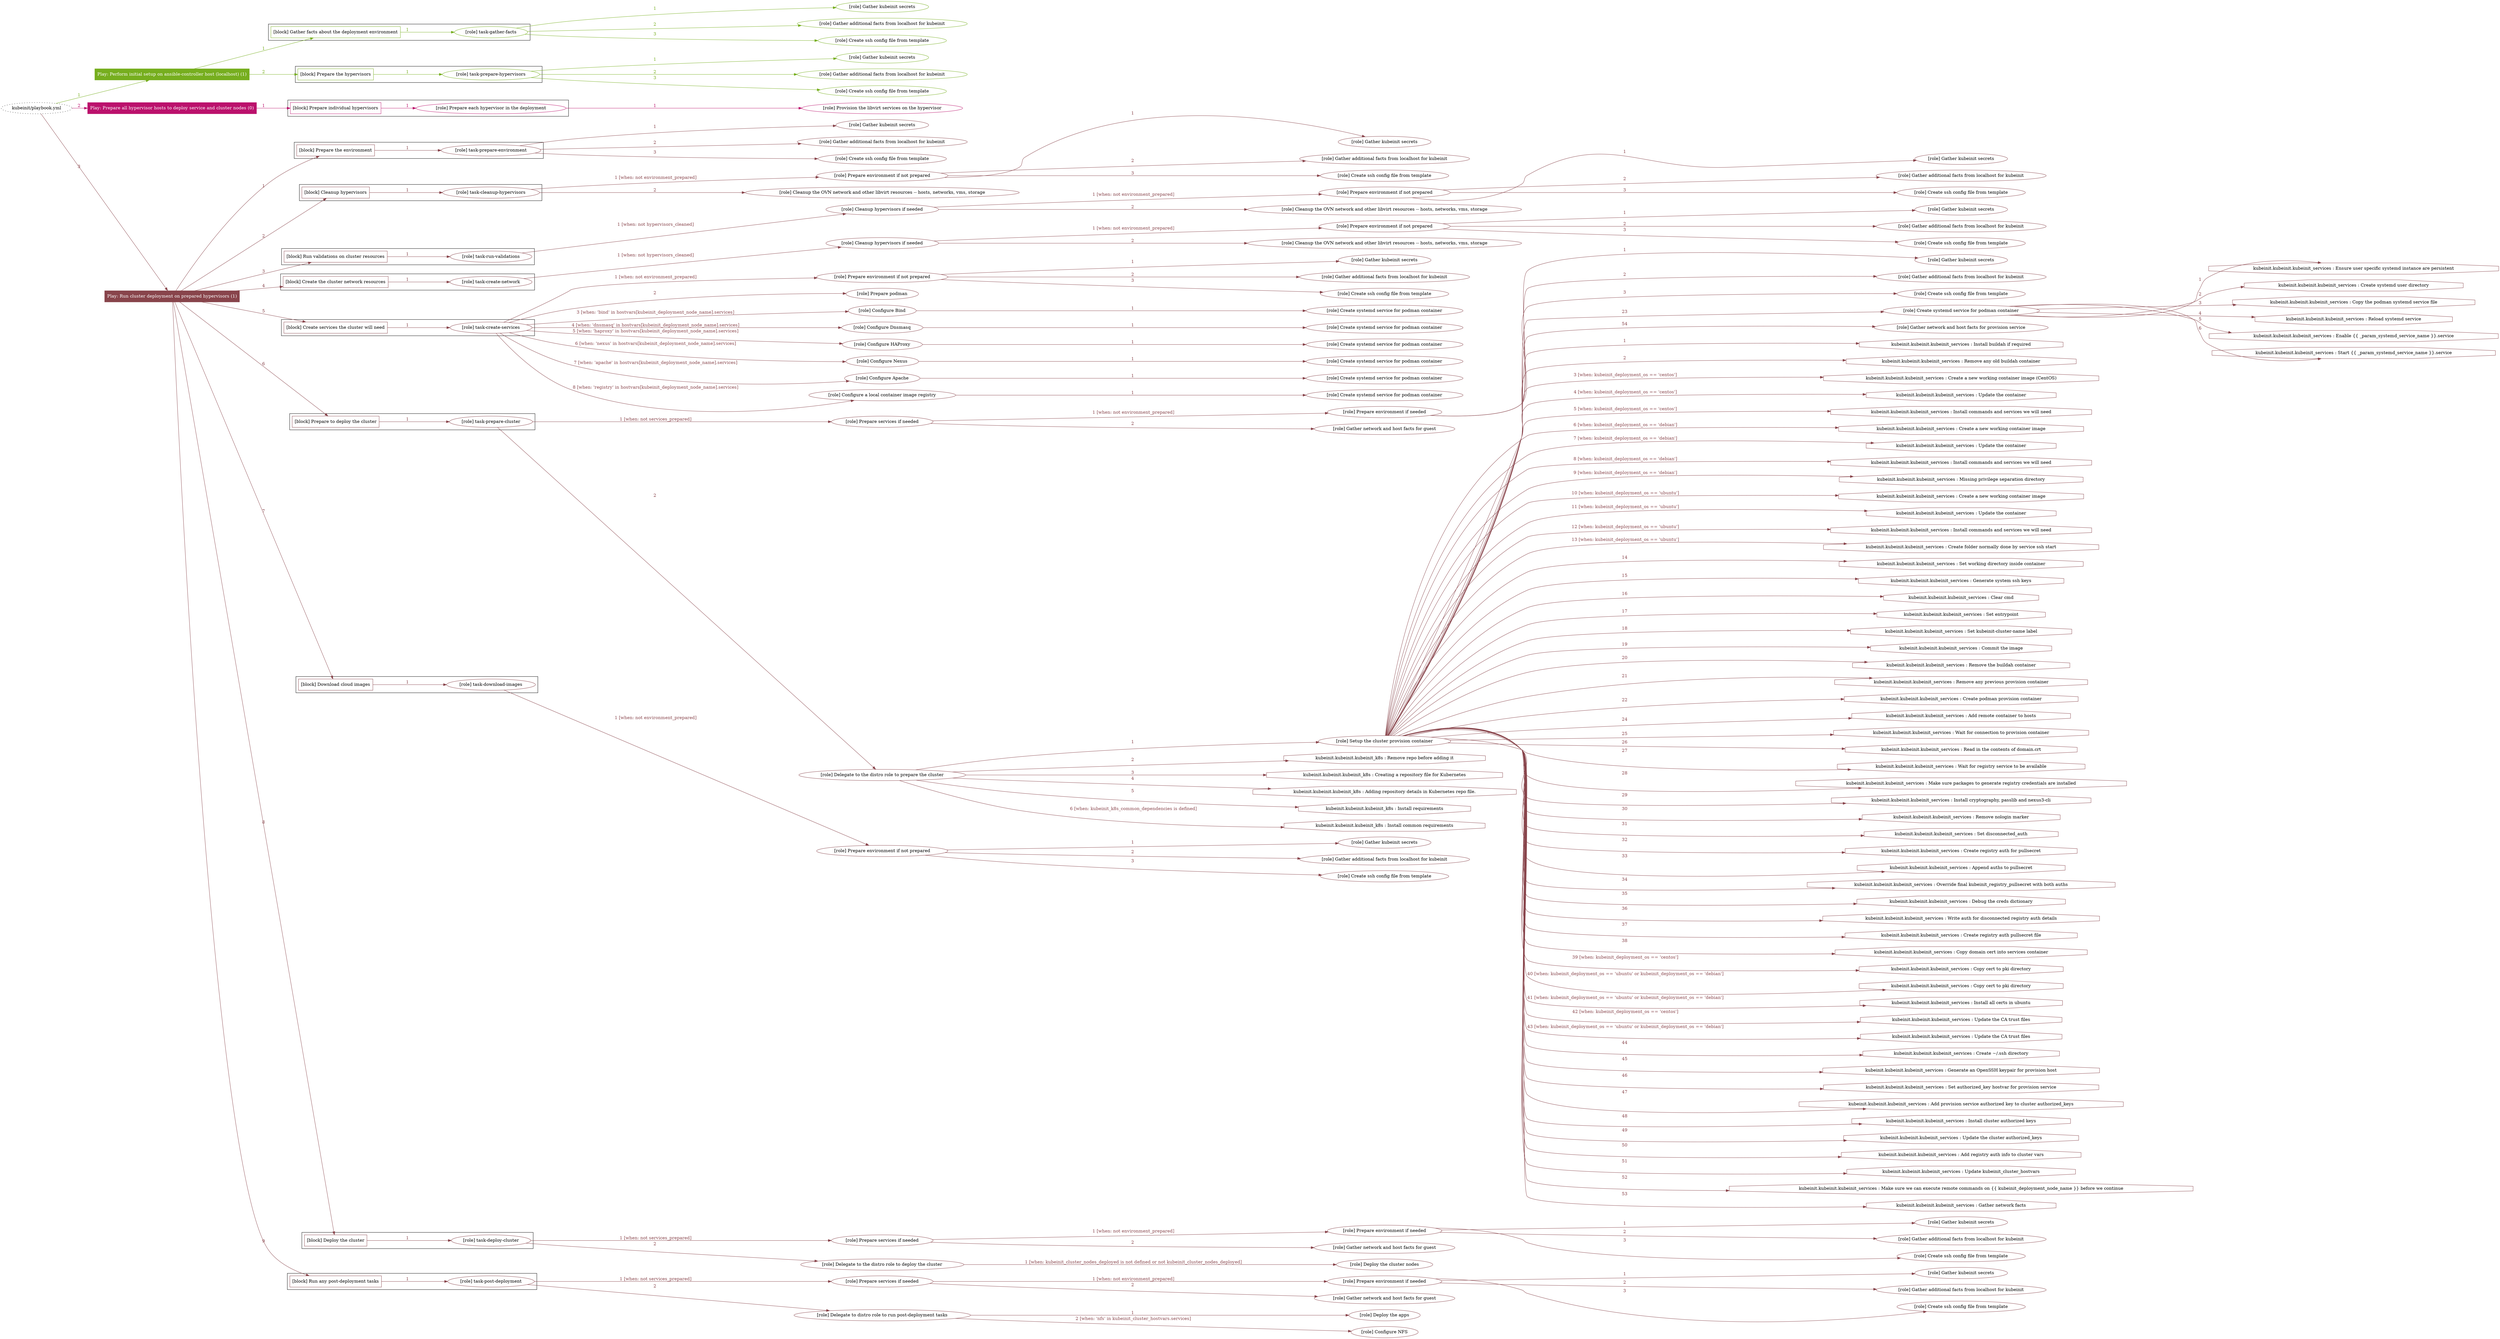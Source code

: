 digraph {
	graph [concentrate=true ordering=in rankdir=LR ratio=fill]
	edge [esep=5 sep=10]
	"kubeinit/playbook.yml" [URL="/home/runner/work/kubeinit/kubeinit/kubeinit/playbook.yml" id=playbook_7a6100f0 style=dotted]
	play_96f015c5 [label="Play: Perform initial setup on ansible-controller host (localhost) (1)" URL="/home/runner/work/kubeinit/kubeinit/kubeinit/playbook.yml" color="#76ae1e" fontcolor="#ffffff" id=play_96f015c5 shape=box style=filled tooltip=localhost]
	"kubeinit/playbook.yml" -> play_96f015c5 [label="1 " color="#76ae1e" fontcolor="#76ae1e" id=edge_6d0f2d65 labeltooltip="1 " tooltip="1 "]
	subgraph "Gather kubeinit secrets" {
		role_be6b10e2 [label="[role] Gather kubeinit secrets" URL="/home/runner/.ansible/collections/ansible_collections/kubeinit/kubeinit/roles/kubeinit_prepare/tasks/gather_kubeinit_facts.yml" color="#76ae1e" id=role_be6b10e2 tooltip="Gather kubeinit secrets"]
	}
	subgraph "Gather additional facts from localhost for kubeinit" {
		role_188d0ace [label="[role] Gather additional facts from localhost for kubeinit" URL="/home/runner/.ansible/collections/ansible_collections/kubeinit/kubeinit/roles/kubeinit_prepare/tasks/gather_kubeinit_facts.yml" color="#76ae1e" id=role_188d0ace tooltip="Gather additional facts from localhost for kubeinit"]
	}
	subgraph "Create ssh config file from template" {
		role_fb7c2812 [label="[role] Create ssh config file from template" URL="/home/runner/.ansible/collections/ansible_collections/kubeinit/kubeinit/roles/kubeinit_prepare/tasks/gather_kubeinit_facts.yml" color="#76ae1e" id=role_fb7c2812 tooltip="Create ssh config file from template"]
	}
	subgraph "task-gather-facts" {
		role_7774e2d1 [label="[role] task-gather-facts" URL="/home/runner/work/kubeinit/kubeinit/kubeinit/playbook.yml" color="#76ae1e" id=role_7774e2d1 tooltip="task-gather-facts"]
		role_7774e2d1 -> role_be6b10e2 [label="1 " color="#76ae1e" fontcolor="#76ae1e" id=edge_c3990ea1 labeltooltip="1 " tooltip="1 "]
		role_7774e2d1 -> role_188d0ace [label="2 " color="#76ae1e" fontcolor="#76ae1e" id=edge_430bd7b3 labeltooltip="2 " tooltip="2 "]
		role_7774e2d1 -> role_fb7c2812 [label="3 " color="#76ae1e" fontcolor="#76ae1e" id=edge_75c7b385 labeltooltip="3 " tooltip="3 "]
	}
	subgraph "Gather kubeinit secrets" {
		role_7903339c [label="[role] Gather kubeinit secrets" URL="/home/runner/.ansible/collections/ansible_collections/kubeinit/kubeinit/roles/kubeinit_prepare/tasks/gather_kubeinit_facts.yml" color="#76ae1e" id=role_7903339c tooltip="Gather kubeinit secrets"]
	}
	subgraph "Gather additional facts from localhost for kubeinit" {
		role_02044352 [label="[role] Gather additional facts from localhost for kubeinit" URL="/home/runner/.ansible/collections/ansible_collections/kubeinit/kubeinit/roles/kubeinit_prepare/tasks/gather_kubeinit_facts.yml" color="#76ae1e" id=role_02044352 tooltip="Gather additional facts from localhost for kubeinit"]
	}
	subgraph "Create ssh config file from template" {
		role_b73f63fe [label="[role] Create ssh config file from template" URL="/home/runner/.ansible/collections/ansible_collections/kubeinit/kubeinit/roles/kubeinit_prepare/tasks/gather_kubeinit_facts.yml" color="#76ae1e" id=role_b73f63fe tooltip="Create ssh config file from template"]
	}
	subgraph "task-prepare-hypervisors" {
		role_2ef1c53d [label="[role] task-prepare-hypervisors" URL="/home/runner/work/kubeinit/kubeinit/kubeinit/playbook.yml" color="#76ae1e" id=role_2ef1c53d tooltip="task-prepare-hypervisors"]
		role_2ef1c53d -> role_7903339c [label="1 " color="#76ae1e" fontcolor="#76ae1e" id=edge_5a643039 labeltooltip="1 " tooltip="1 "]
		role_2ef1c53d -> role_02044352 [label="2 " color="#76ae1e" fontcolor="#76ae1e" id=edge_73400558 labeltooltip="2 " tooltip="2 "]
		role_2ef1c53d -> role_b73f63fe [label="3 " color="#76ae1e" fontcolor="#76ae1e" id=edge_747ed8cd labeltooltip="3 " tooltip="3 "]
	}
	subgraph "Play: Perform initial setup on ansible-controller host (localhost) (1)" {
		play_96f015c5 -> block_e79e16eb [label=1 color="#76ae1e" fontcolor="#76ae1e" id=edge_40c04735 labeltooltip=1 tooltip=1]
		subgraph cluster_block_e79e16eb {
			block_e79e16eb [label="[block] Gather facts about the deployment environment" URL="/home/runner/work/kubeinit/kubeinit/kubeinit/playbook.yml" color="#76ae1e" id=block_e79e16eb labeltooltip="Gather facts about the deployment environment" shape=box tooltip="Gather facts about the deployment environment"]
			block_e79e16eb -> role_7774e2d1 [label="1 " color="#76ae1e" fontcolor="#76ae1e" id=edge_05442410 labeltooltip="1 " tooltip="1 "]
		}
		play_96f015c5 -> block_48764107 [label=2 color="#76ae1e" fontcolor="#76ae1e" id=edge_23edea97 labeltooltip=2 tooltip=2]
		subgraph cluster_block_48764107 {
			block_48764107 [label="[block] Prepare the hypervisors" URL="/home/runner/work/kubeinit/kubeinit/kubeinit/playbook.yml" color="#76ae1e" id=block_48764107 labeltooltip="Prepare the hypervisors" shape=box tooltip="Prepare the hypervisors"]
			block_48764107 -> role_2ef1c53d [label="1 " color="#76ae1e" fontcolor="#76ae1e" id=edge_e4633f30 labeltooltip="1 " tooltip="1 "]
		}
	}
	play_042bce68 [label="Play: Prepare all hypervisor hosts to deploy service and cluster nodes (0)" URL="/home/runner/work/kubeinit/kubeinit/kubeinit/playbook.yml" color="#bb116c" fontcolor="#ffffff" id=play_042bce68 shape=box style=filled tooltip="Play: Prepare all hypervisor hosts to deploy service and cluster nodes (0)"]
	"kubeinit/playbook.yml" -> play_042bce68 [label="2 " color="#bb116c" fontcolor="#bb116c" id=edge_d7e9001c labeltooltip="2 " tooltip="2 "]
	subgraph "Provision the libvirt services on the hypervisor" {
		role_b7159ed9 [label="[role] Provision the libvirt services on the hypervisor" URL="/home/runner/.ansible/collections/ansible_collections/kubeinit/kubeinit/roles/kubeinit_prepare/tasks/prepare_hypervisor.yml" color="#bb116c" id=role_b7159ed9 tooltip="Provision the libvirt services on the hypervisor"]
	}
	subgraph "Prepare each hypervisor in the deployment" {
		role_ea7df595 [label="[role] Prepare each hypervisor in the deployment" URL="/home/runner/work/kubeinit/kubeinit/kubeinit/playbook.yml" color="#bb116c" id=role_ea7df595 tooltip="Prepare each hypervisor in the deployment"]
		role_ea7df595 -> role_b7159ed9 [label="1 " color="#bb116c" fontcolor="#bb116c" id=edge_b90c7b1f labeltooltip="1 " tooltip="1 "]
	}
	subgraph "Play: Prepare all hypervisor hosts to deploy service and cluster nodes (0)" {
		play_042bce68 -> block_8da68923 [label=1 color="#bb116c" fontcolor="#bb116c" id=edge_38a005a8 labeltooltip=1 tooltip=1]
		subgraph cluster_block_8da68923 {
			block_8da68923 [label="[block] Prepare individual hypervisors" URL="/home/runner/work/kubeinit/kubeinit/kubeinit/playbook.yml" color="#bb116c" id=block_8da68923 labeltooltip="Prepare individual hypervisors" shape=box tooltip="Prepare individual hypervisors"]
			block_8da68923 -> role_ea7df595 [label="1 " color="#bb116c" fontcolor="#bb116c" id=edge_d238519a labeltooltip="1 " tooltip="1 "]
		}
	}
	play_4bf43c93 [label="Play: Run cluster deployment on prepared hypervisors (1)" URL="/home/runner/work/kubeinit/kubeinit/kubeinit/playbook.yml" color="#88444b" fontcolor="#ffffff" id=play_4bf43c93 shape=box style=filled tooltip=localhost]
	"kubeinit/playbook.yml" -> play_4bf43c93 [label="3 " color="#88444b" fontcolor="#88444b" id=edge_75e9b572 labeltooltip="3 " tooltip="3 "]
	subgraph "Gather kubeinit secrets" {
		role_5d729799 [label="[role] Gather kubeinit secrets" URL="/home/runner/.ansible/collections/ansible_collections/kubeinit/kubeinit/roles/kubeinit_prepare/tasks/gather_kubeinit_facts.yml" color="#88444b" id=role_5d729799 tooltip="Gather kubeinit secrets"]
	}
	subgraph "Gather additional facts from localhost for kubeinit" {
		role_cba9aabc [label="[role] Gather additional facts from localhost for kubeinit" URL="/home/runner/.ansible/collections/ansible_collections/kubeinit/kubeinit/roles/kubeinit_prepare/tasks/gather_kubeinit_facts.yml" color="#88444b" id=role_cba9aabc tooltip="Gather additional facts from localhost for kubeinit"]
	}
	subgraph "Create ssh config file from template" {
		role_6521cc5d [label="[role] Create ssh config file from template" URL="/home/runner/.ansible/collections/ansible_collections/kubeinit/kubeinit/roles/kubeinit_prepare/tasks/gather_kubeinit_facts.yml" color="#88444b" id=role_6521cc5d tooltip="Create ssh config file from template"]
	}
	subgraph "task-prepare-environment" {
		role_932813cd [label="[role] task-prepare-environment" URL="/home/runner/work/kubeinit/kubeinit/kubeinit/playbook.yml" color="#88444b" id=role_932813cd tooltip="task-prepare-environment"]
		role_932813cd -> role_5d729799 [label="1 " color="#88444b" fontcolor="#88444b" id=edge_cfdbdd8a labeltooltip="1 " tooltip="1 "]
		role_932813cd -> role_cba9aabc [label="2 " color="#88444b" fontcolor="#88444b" id=edge_989c47ca labeltooltip="2 " tooltip="2 "]
		role_932813cd -> role_6521cc5d [label="3 " color="#88444b" fontcolor="#88444b" id=edge_27a84a9c labeltooltip="3 " tooltip="3 "]
	}
	subgraph "Gather kubeinit secrets" {
		role_0313b5a4 [label="[role] Gather kubeinit secrets" URL="/home/runner/.ansible/collections/ansible_collections/kubeinit/kubeinit/roles/kubeinit_prepare/tasks/gather_kubeinit_facts.yml" color="#88444b" id=role_0313b5a4 tooltip="Gather kubeinit secrets"]
	}
	subgraph "Gather additional facts from localhost for kubeinit" {
		role_f492d4df [label="[role] Gather additional facts from localhost for kubeinit" URL="/home/runner/.ansible/collections/ansible_collections/kubeinit/kubeinit/roles/kubeinit_prepare/tasks/gather_kubeinit_facts.yml" color="#88444b" id=role_f492d4df tooltip="Gather additional facts from localhost for kubeinit"]
	}
	subgraph "Create ssh config file from template" {
		role_201c6afa [label="[role] Create ssh config file from template" URL="/home/runner/.ansible/collections/ansible_collections/kubeinit/kubeinit/roles/kubeinit_prepare/tasks/gather_kubeinit_facts.yml" color="#88444b" id=role_201c6afa tooltip="Create ssh config file from template"]
	}
	subgraph "Prepare environment if not prepared" {
		role_3f952d98 [label="[role] Prepare environment if not prepared" URL="/home/runner/.ansible/collections/ansible_collections/kubeinit/kubeinit/roles/kubeinit_prepare/tasks/cleanup_hypervisors.yml" color="#88444b" id=role_3f952d98 tooltip="Prepare environment if not prepared"]
		role_3f952d98 -> role_0313b5a4 [label="1 " color="#88444b" fontcolor="#88444b" id=edge_94541026 labeltooltip="1 " tooltip="1 "]
		role_3f952d98 -> role_f492d4df [label="2 " color="#88444b" fontcolor="#88444b" id=edge_18172eeb labeltooltip="2 " tooltip="2 "]
		role_3f952d98 -> role_201c6afa [label="3 " color="#88444b" fontcolor="#88444b" id=edge_52179657 labeltooltip="3 " tooltip="3 "]
	}
	subgraph "Cleanup the OVN network and other libvirt resources -- hosts, networks, vms, storage" {
		role_ef3ca7eb [label="[role] Cleanup the OVN network and other libvirt resources -- hosts, networks, vms, storage" URL="/home/runner/.ansible/collections/ansible_collections/kubeinit/kubeinit/roles/kubeinit_prepare/tasks/cleanup_hypervisors.yml" color="#88444b" id=role_ef3ca7eb tooltip="Cleanup the OVN network and other libvirt resources -- hosts, networks, vms, storage"]
	}
	subgraph "task-cleanup-hypervisors" {
		role_7d942396 [label="[role] task-cleanup-hypervisors" URL="/home/runner/work/kubeinit/kubeinit/kubeinit/playbook.yml" color="#88444b" id=role_7d942396 tooltip="task-cleanup-hypervisors"]
		role_7d942396 -> role_3f952d98 [label="1 [when: not environment_prepared]" color="#88444b" fontcolor="#88444b" id=edge_78200005 labeltooltip="1 [when: not environment_prepared]" tooltip="1 [when: not environment_prepared]"]
		role_7d942396 -> role_ef3ca7eb [label="2 " color="#88444b" fontcolor="#88444b" id=edge_afcca23b labeltooltip="2 " tooltip="2 "]
	}
	subgraph "Gather kubeinit secrets" {
		role_ebe01f85 [label="[role] Gather kubeinit secrets" URL="/home/runner/.ansible/collections/ansible_collections/kubeinit/kubeinit/roles/kubeinit_prepare/tasks/gather_kubeinit_facts.yml" color="#88444b" id=role_ebe01f85 tooltip="Gather kubeinit secrets"]
	}
	subgraph "Gather additional facts from localhost for kubeinit" {
		role_a932e605 [label="[role] Gather additional facts from localhost for kubeinit" URL="/home/runner/.ansible/collections/ansible_collections/kubeinit/kubeinit/roles/kubeinit_prepare/tasks/gather_kubeinit_facts.yml" color="#88444b" id=role_a932e605 tooltip="Gather additional facts from localhost for kubeinit"]
	}
	subgraph "Create ssh config file from template" {
		role_8bf6a996 [label="[role] Create ssh config file from template" URL="/home/runner/.ansible/collections/ansible_collections/kubeinit/kubeinit/roles/kubeinit_prepare/tasks/gather_kubeinit_facts.yml" color="#88444b" id=role_8bf6a996 tooltip="Create ssh config file from template"]
	}
	subgraph "Prepare environment if not prepared" {
		role_1a6e6de7 [label="[role] Prepare environment if not prepared" URL="/home/runner/.ansible/collections/ansible_collections/kubeinit/kubeinit/roles/kubeinit_prepare/tasks/cleanup_hypervisors.yml" color="#88444b" id=role_1a6e6de7 tooltip="Prepare environment if not prepared"]
		role_1a6e6de7 -> role_ebe01f85 [label="1 " color="#88444b" fontcolor="#88444b" id=edge_c13e70ce labeltooltip="1 " tooltip="1 "]
		role_1a6e6de7 -> role_a932e605 [label="2 " color="#88444b" fontcolor="#88444b" id=edge_1e511dd0 labeltooltip="2 " tooltip="2 "]
		role_1a6e6de7 -> role_8bf6a996 [label="3 " color="#88444b" fontcolor="#88444b" id=edge_881a1ec0 labeltooltip="3 " tooltip="3 "]
	}
	subgraph "Cleanup the OVN network and other libvirt resources -- hosts, networks, vms, storage" {
		role_29125c8b [label="[role] Cleanup the OVN network and other libvirt resources -- hosts, networks, vms, storage" URL="/home/runner/.ansible/collections/ansible_collections/kubeinit/kubeinit/roles/kubeinit_prepare/tasks/cleanup_hypervisors.yml" color="#88444b" id=role_29125c8b tooltip="Cleanup the OVN network and other libvirt resources -- hosts, networks, vms, storage"]
	}
	subgraph "Cleanup hypervisors if needed" {
		role_c29aa5b2 [label="[role] Cleanup hypervisors if needed" URL="/home/runner/.ansible/collections/ansible_collections/kubeinit/kubeinit/roles/kubeinit_validations/tasks/main.yml" color="#88444b" id=role_c29aa5b2 tooltip="Cleanup hypervisors if needed"]
		role_c29aa5b2 -> role_1a6e6de7 [label="1 [when: not environment_prepared]" color="#88444b" fontcolor="#88444b" id=edge_d858dd1a labeltooltip="1 [when: not environment_prepared]" tooltip="1 [when: not environment_prepared]"]
		role_c29aa5b2 -> role_29125c8b [label="2 " color="#88444b" fontcolor="#88444b" id=edge_ce12adcb labeltooltip="2 " tooltip="2 "]
	}
	subgraph "task-run-validations" {
		role_6e7c4fd3 [label="[role] task-run-validations" URL="/home/runner/work/kubeinit/kubeinit/kubeinit/playbook.yml" color="#88444b" id=role_6e7c4fd3 tooltip="task-run-validations"]
		role_6e7c4fd3 -> role_c29aa5b2 [label="1 [when: not hypervisors_cleaned]" color="#88444b" fontcolor="#88444b" id=edge_c420e824 labeltooltip="1 [when: not hypervisors_cleaned]" tooltip="1 [when: not hypervisors_cleaned]"]
	}
	subgraph "Gather kubeinit secrets" {
		role_d5c174d0 [label="[role] Gather kubeinit secrets" URL="/home/runner/.ansible/collections/ansible_collections/kubeinit/kubeinit/roles/kubeinit_prepare/tasks/gather_kubeinit_facts.yml" color="#88444b" id=role_d5c174d0 tooltip="Gather kubeinit secrets"]
	}
	subgraph "Gather additional facts from localhost for kubeinit" {
		role_edb789f8 [label="[role] Gather additional facts from localhost for kubeinit" URL="/home/runner/.ansible/collections/ansible_collections/kubeinit/kubeinit/roles/kubeinit_prepare/tasks/gather_kubeinit_facts.yml" color="#88444b" id=role_edb789f8 tooltip="Gather additional facts from localhost for kubeinit"]
	}
	subgraph "Create ssh config file from template" {
		role_e718e118 [label="[role] Create ssh config file from template" URL="/home/runner/.ansible/collections/ansible_collections/kubeinit/kubeinit/roles/kubeinit_prepare/tasks/gather_kubeinit_facts.yml" color="#88444b" id=role_e718e118 tooltip="Create ssh config file from template"]
	}
	subgraph "Prepare environment if not prepared" {
		role_89da5ccd [label="[role] Prepare environment if not prepared" URL="/home/runner/.ansible/collections/ansible_collections/kubeinit/kubeinit/roles/kubeinit_prepare/tasks/cleanup_hypervisors.yml" color="#88444b" id=role_89da5ccd tooltip="Prepare environment if not prepared"]
		role_89da5ccd -> role_d5c174d0 [label="1 " color="#88444b" fontcolor="#88444b" id=edge_545bee4d labeltooltip="1 " tooltip="1 "]
		role_89da5ccd -> role_edb789f8 [label="2 " color="#88444b" fontcolor="#88444b" id=edge_30c877aa labeltooltip="2 " tooltip="2 "]
		role_89da5ccd -> role_e718e118 [label="3 " color="#88444b" fontcolor="#88444b" id=edge_f906dce0 labeltooltip="3 " tooltip="3 "]
	}
	subgraph "Cleanup the OVN network and other libvirt resources -- hosts, networks, vms, storage" {
		role_5af235f8 [label="[role] Cleanup the OVN network and other libvirt resources -- hosts, networks, vms, storage" URL="/home/runner/.ansible/collections/ansible_collections/kubeinit/kubeinit/roles/kubeinit_prepare/tasks/cleanup_hypervisors.yml" color="#88444b" id=role_5af235f8 tooltip="Cleanup the OVN network and other libvirt resources -- hosts, networks, vms, storage"]
	}
	subgraph "Cleanup hypervisors if needed" {
		role_48a7d4f5 [label="[role] Cleanup hypervisors if needed" URL="/home/runner/.ansible/collections/ansible_collections/kubeinit/kubeinit/roles/kubeinit_libvirt/tasks/create_network.yml" color="#88444b" id=role_48a7d4f5 tooltip="Cleanup hypervisors if needed"]
		role_48a7d4f5 -> role_89da5ccd [label="1 [when: not environment_prepared]" color="#88444b" fontcolor="#88444b" id=edge_20033271 labeltooltip="1 [when: not environment_prepared]" tooltip="1 [when: not environment_prepared]"]
		role_48a7d4f5 -> role_5af235f8 [label="2 " color="#88444b" fontcolor="#88444b" id=edge_7ec0f7f4 labeltooltip="2 " tooltip="2 "]
	}
	subgraph "task-create-network" {
		role_7cdad12f [label="[role] task-create-network" URL="/home/runner/work/kubeinit/kubeinit/kubeinit/playbook.yml" color="#88444b" id=role_7cdad12f tooltip="task-create-network"]
		role_7cdad12f -> role_48a7d4f5 [label="1 [when: not hypervisors_cleaned]" color="#88444b" fontcolor="#88444b" id=edge_81742594 labeltooltip="1 [when: not hypervisors_cleaned]" tooltip="1 [when: not hypervisors_cleaned]"]
	}
	subgraph "Gather kubeinit secrets" {
		role_933bc043 [label="[role] Gather kubeinit secrets" URL="/home/runner/.ansible/collections/ansible_collections/kubeinit/kubeinit/roles/kubeinit_prepare/tasks/gather_kubeinit_facts.yml" color="#88444b" id=role_933bc043 tooltip="Gather kubeinit secrets"]
	}
	subgraph "Gather additional facts from localhost for kubeinit" {
		role_31915ee7 [label="[role] Gather additional facts from localhost for kubeinit" URL="/home/runner/.ansible/collections/ansible_collections/kubeinit/kubeinit/roles/kubeinit_prepare/tasks/gather_kubeinit_facts.yml" color="#88444b" id=role_31915ee7 tooltip="Gather additional facts from localhost for kubeinit"]
	}
	subgraph "Create ssh config file from template" {
		role_39d7351e [label="[role] Create ssh config file from template" URL="/home/runner/.ansible/collections/ansible_collections/kubeinit/kubeinit/roles/kubeinit_prepare/tasks/gather_kubeinit_facts.yml" color="#88444b" id=role_39d7351e tooltip="Create ssh config file from template"]
	}
	subgraph "Prepare environment if not prepared" {
		role_95542f3c [label="[role] Prepare environment if not prepared" URL="/home/runner/.ansible/collections/ansible_collections/kubeinit/kubeinit/roles/kubeinit_services/tasks/main.yml" color="#88444b" id=role_95542f3c tooltip="Prepare environment if not prepared"]
		role_95542f3c -> role_933bc043 [label="1 " color="#88444b" fontcolor="#88444b" id=edge_1d806b38 labeltooltip="1 " tooltip="1 "]
		role_95542f3c -> role_31915ee7 [label="2 " color="#88444b" fontcolor="#88444b" id=edge_6a5ccb74 labeltooltip="2 " tooltip="2 "]
		role_95542f3c -> role_39d7351e [label="3 " color="#88444b" fontcolor="#88444b" id=edge_6f9390b8 labeltooltip="3 " tooltip="3 "]
	}
	subgraph "Prepare podman" {
		role_7765115c [label="[role] Prepare podman" URL="/home/runner/.ansible/collections/ansible_collections/kubeinit/kubeinit/roles/kubeinit_services/tasks/00_create_service_pod.yml" color="#88444b" id=role_7765115c tooltip="Prepare podman"]
	}
	subgraph "Create systemd service for podman container" {
		role_dc73bcf5 [label="[role] Create systemd service for podman container" URL="/home/runner/.ansible/collections/ansible_collections/kubeinit/kubeinit/roles/kubeinit_bind/tasks/main.yml" color="#88444b" id=role_dc73bcf5 tooltip="Create systemd service for podman container"]
	}
	subgraph "Configure Bind" {
		role_bbccabdd [label="[role] Configure Bind" URL="/home/runner/.ansible/collections/ansible_collections/kubeinit/kubeinit/roles/kubeinit_services/tasks/start_services_containers.yml" color="#88444b" id=role_bbccabdd tooltip="Configure Bind"]
		role_bbccabdd -> role_dc73bcf5 [label="1 " color="#88444b" fontcolor="#88444b" id=edge_ada73c5e labeltooltip="1 " tooltip="1 "]
	}
	subgraph "Create systemd service for podman container" {
		role_3aeb3186 [label="[role] Create systemd service for podman container" URL="/home/runner/.ansible/collections/ansible_collections/kubeinit/kubeinit/roles/kubeinit_dnsmasq/tasks/main.yml" color="#88444b" id=role_3aeb3186 tooltip="Create systemd service for podman container"]
	}
	subgraph "Configure Dnsmasq" {
		role_53845090 [label="[role] Configure Dnsmasq" URL="/home/runner/.ansible/collections/ansible_collections/kubeinit/kubeinit/roles/kubeinit_services/tasks/start_services_containers.yml" color="#88444b" id=role_53845090 tooltip="Configure Dnsmasq"]
		role_53845090 -> role_3aeb3186 [label="1 " color="#88444b" fontcolor="#88444b" id=edge_da98efbe labeltooltip="1 " tooltip="1 "]
	}
	subgraph "Create systemd service for podman container" {
		role_7675ff72 [label="[role] Create systemd service for podman container" URL="/home/runner/.ansible/collections/ansible_collections/kubeinit/kubeinit/roles/kubeinit_haproxy/tasks/main.yml" color="#88444b" id=role_7675ff72 tooltip="Create systemd service for podman container"]
	}
	subgraph "Configure HAProxy" {
		role_c32fcbd5 [label="[role] Configure HAProxy" URL="/home/runner/.ansible/collections/ansible_collections/kubeinit/kubeinit/roles/kubeinit_services/tasks/start_services_containers.yml" color="#88444b" id=role_c32fcbd5 tooltip="Configure HAProxy"]
		role_c32fcbd5 -> role_7675ff72 [label="1 " color="#88444b" fontcolor="#88444b" id=edge_b4a326aa labeltooltip="1 " tooltip="1 "]
	}
	subgraph "Create systemd service for podman container" {
		role_5b1ba624 [label="[role] Create systemd service for podman container" URL="/home/runner/.ansible/collections/ansible_collections/kubeinit/kubeinit/roles/kubeinit_nexus/tasks/main.yml" color="#88444b" id=role_5b1ba624 tooltip="Create systemd service for podman container"]
	}
	subgraph "Configure Nexus" {
		role_3916e0f9 [label="[role] Configure Nexus" URL="/home/runner/.ansible/collections/ansible_collections/kubeinit/kubeinit/roles/kubeinit_services/tasks/start_services_containers.yml" color="#88444b" id=role_3916e0f9 tooltip="Configure Nexus"]
		role_3916e0f9 -> role_5b1ba624 [label="1 " color="#88444b" fontcolor="#88444b" id=edge_e084462e labeltooltip="1 " tooltip="1 "]
	}
	subgraph "Create systemd service for podman container" {
		role_44671e50 [label="[role] Create systemd service for podman container" URL="/home/runner/.ansible/collections/ansible_collections/kubeinit/kubeinit/roles/kubeinit_apache/tasks/main.yml" color="#88444b" id=role_44671e50 tooltip="Create systemd service for podman container"]
	}
	subgraph "Configure Apache" {
		role_4c2126d9 [label="[role] Configure Apache" URL="/home/runner/.ansible/collections/ansible_collections/kubeinit/kubeinit/roles/kubeinit_services/tasks/start_services_containers.yml" color="#88444b" id=role_4c2126d9 tooltip="Configure Apache"]
		role_4c2126d9 -> role_44671e50 [label="1 " color="#88444b" fontcolor="#88444b" id=edge_1a7bd032 labeltooltip="1 " tooltip="1 "]
	}
	subgraph "Create systemd service for podman container" {
		role_23b4e5af [label="[role] Create systemd service for podman container" URL="/home/runner/.ansible/collections/ansible_collections/kubeinit/kubeinit/roles/kubeinit_registry/tasks/main.yml" color="#88444b" id=role_23b4e5af tooltip="Create systemd service for podman container"]
	}
	subgraph "Configure a local container image registry" {
		role_7f59e97a [label="[role] Configure a local container image registry" URL="/home/runner/.ansible/collections/ansible_collections/kubeinit/kubeinit/roles/kubeinit_services/tasks/start_services_containers.yml" color="#88444b" id=role_7f59e97a tooltip="Configure a local container image registry"]
		role_7f59e97a -> role_23b4e5af [label="1 " color="#88444b" fontcolor="#88444b" id=edge_4842e43f labeltooltip="1 " tooltip="1 "]
	}
	subgraph "task-create-services" {
		role_dec84cf6 [label="[role] task-create-services" URL="/home/runner/work/kubeinit/kubeinit/kubeinit/playbook.yml" color="#88444b" id=role_dec84cf6 tooltip="task-create-services"]
		role_dec84cf6 -> role_95542f3c [label="1 [when: not environment_prepared]" color="#88444b" fontcolor="#88444b" id=edge_21fc3975 labeltooltip="1 [when: not environment_prepared]" tooltip="1 [when: not environment_prepared]"]
		role_dec84cf6 -> role_7765115c [label="2 " color="#88444b" fontcolor="#88444b" id=edge_ad1c1a0d labeltooltip="2 " tooltip="2 "]
		role_dec84cf6 -> role_bbccabdd [label="3 [when: 'bind' in hostvars[kubeinit_deployment_node_name].services]" color="#88444b" fontcolor="#88444b" id=edge_e10644a3 labeltooltip="3 [when: 'bind' in hostvars[kubeinit_deployment_node_name].services]" tooltip="3 [when: 'bind' in hostvars[kubeinit_deployment_node_name].services]"]
		role_dec84cf6 -> role_53845090 [label="4 [when: 'dnsmasq' in hostvars[kubeinit_deployment_node_name].services]" color="#88444b" fontcolor="#88444b" id=edge_40860f40 labeltooltip="4 [when: 'dnsmasq' in hostvars[kubeinit_deployment_node_name].services]" tooltip="4 [when: 'dnsmasq' in hostvars[kubeinit_deployment_node_name].services]"]
		role_dec84cf6 -> role_c32fcbd5 [label="5 [when: 'haproxy' in hostvars[kubeinit_deployment_node_name].services]" color="#88444b" fontcolor="#88444b" id=edge_50d432ae labeltooltip="5 [when: 'haproxy' in hostvars[kubeinit_deployment_node_name].services]" tooltip="5 [when: 'haproxy' in hostvars[kubeinit_deployment_node_name].services]"]
		role_dec84cf6 -> role_3916e0f9 [label="6 [when: 'nexus' in hostvars[kubeinit_deployment_node_name].services]" color="#88444b" fontcolor="#88444b" id=edge_a4ddd257 labeltooltip="6 [when: 'nexus' in hostvars[kubeinit_deployment_node_name].services]" tooltip="6 [when: 'nexus' in hostvars[kubeinit_deployment_node_name].services]"]
		role_dec84cf6 -> role_4c2126d9 [label="7 [when: 'apache' in hostvars[kubeinit_deployment_node_name].services]" color="#88444b" fontcolor="#88444b" id=edge_4550502e labeltooltip="7 [when: 'apache' in hostvars[kubeinit_deployment_node_name].services]" tooltip="7 [when: 'apache' in hostvars[kubeinit_deployment_node_name].services]"]
		role_dec84cf6 -> role_7f59e97a [label="8 [when: 'registry' in hostvars[kubeinit_deployment_node_name].services]" color="#88444b" fontcolor="#88444b" id=edge_1d908561 labeltooltip="8 [when: 'registry' in hostvars[kubeinit_deployment_node_name].services]" tooltip="8 [when: 'registry' in hostvars[kubeinit_deployment_node_name].services]"]
	}
	subgraph "Gather kubeinit secrets" {
		role_7144755d [label="[role] Gather kubeinit secrets" URL="/home/runner/.ansible/collections/ansible_collections/kubeinit/kubeinit/roles/kubeinit_prepare/tasks/gather_kubeinit_facts.yml" color="#88444b" id=role_7144755d tooltip="Gather kubeinit secrets"]
	}
	subgraph "Gather additional facts from localhost for kubeinit" {
		role_0adb2458 [label="[role] Gather additional facts from localhost for kubeinit" URL="/home/runner/.ansible/collections/ansible_collections/kubeinit/kubeinit/roles/kubeinit_prepare/tasks/gather_kubeinit_facts.yml" color="#88444b" id=role_0adb2458 tooltip="Gather additional facts from localhost for kubeinit"]
	}
	subgraph "Create ssh config file from template" {
		role_b0af3ac1 [label="[role] Create ssh config file from template" URL="/home/runner/.ansible/collections/ansible_collections/kubeinit/kubeinit/roles/kubeinit_prepare/tasks/gather_kubeinit_facts.yml" color="#88444b" id=role_b0af3ac1 tooltip="Create ssh config file from template"]
	}
	subgraph "Prepare environment if needed" {
		role_71a06160 [label="[role] Prepare environment if needed" URL="/home/runner/.ansible/collections/ansible_collections/kubeinit/kubeinit/roles/kubeinit_services/tasks/prepare_services.yml" color="#88444b" id=role_71a06160 tooltip="Prepare environment if needed"]
		role_71a06160 -> role_7144755d [label="1 " color="#88444b" fontcolor="#88444b" id=edge_a1ffc793 labeltooltip="1 " tooltip="1 "]
		role_71a06160 -> role_0adb2458 [label="2 " color="#88444b" fontcolor="#88444b" id=edge_8a01e8eb labeltooltip="2 " tooltip="2 "]
		role_71a06160 -> role_b0af3ac1 [label="3 " color="#88444b" fontcolor="#88444b" id=edge_69a490b8 labeltooltip="3 " tooltip="3 "]
	}
	subgraph "Gather network and host facts for guest" {
		role_9f852a78 [label="[role] Gather network and host facts for guest" URL="/home/runner/.ansible/collections/ansible_collections/kubeinit/kubeinit/roles/kubeinit_services/tasks/prepare_services.yml" color="#88444b" id=role_9f852a78 tooltip="Gather network and host facts for guest"]
	}
	subgraph "Prepare services if needed" {
		role_00d09d13 [label="[role] Prepare services if needed" URL="/home/runner/.ansible/collections/ansible_collections/kubeinit/kubeinit/roles/kubeinit_prepare/tasks/prepare_cluster.yml" color="#88444b" id=role_00d09d13 tooltip="Prepare services if needed"]
		role_00d09d13 -> role_71a06160 [label="1 [when: not environment_prepared]" color="#88444b" fontcolor="#88444b" id=edge_35f1aa5c labeltooltip="1 [when: not environment_prepared]" tooltip="1 [when: not environment_prepared]"]
		role_00d09d13 -> role_9f852a78 [label="2 " color="#88444b" fontcolor="#88444b" id=edge_596c774e labeltooltip="2 " tooltip="2 "]
	}
	subgraph "Create systemd service for podman container" {
		role_6620dbe7 [label="[role] Create systemd service for podman container" URL="/home/runner/.ansible/collections/ansible_collections/kubeinit/kubeinit/roles/kubeinit_services/tasks/create_provision_container.yml" color="#88444b" id=role_6620dbe7 tooltip="Create systemd service for podman container"]
		task_cfca26fd [label="kubeinit.kubeinit.kubeinit_services : Ensure user specific systemd instance are persistent" URL="/home/runner/.ansible/collections/ansible_collections/kubeinit/kubeinit/roles/kubeinit_services/tasks/create_managed_service.yml" color="#88444b" id=task_cfca26fd shape=octagon tooltip="kubeinit.kubeinit.kubeinit_services : Ensure user specific systemd instance are persistent"]
		role_6620dbe7 -> task_cfca26fd [label="1 " color="#88444b" fontcolor="#88444b" id=edge_1b42ad7c labeltooltip="1 " tooltip="1 "]
		task_4955dbcc [label="kubeinit.kubeinit.kubeinit_services : Create systemd user directory" URL="/home/runner/.ansible/collections/ansible_collections/kubeinit/kubeinit/roles/kubeinit_services/tasks/create_managed_service.yml" color="#88444b" id=task_4955dbcc shape=octagon tooltip="kubeinit.kubeinit.kubeinit_services : Create systemd user directory"]
		role_6620dbe7 -> task_4955dbcc [label="2 " color="#88444b" fontcolor="#88444b" id=edge_d1ac61d1 labeltooltip="2 " tooltip="2 "]
		task_af4bb7a9 [label="kubeinit.kubeinit.kubeinit_services : Copy the podman systemd service file" URL="/home/runner/.ansible/collections/ansible_collections/kubeinit/kubeinit/roles/kubeinit_services/tasks/create_managed_service.yml" color="#88444b" id=task_af4bb7a9 shape=octagon tooltip="kubeinit.kubeinit.kubeinit_services : Copy the podman systemd service file"]
		role_6620dbe7 -> task_af4bb7a9 [label="3 " color="#88444b" fontcolor="#88444b" id=edge_e5491794 labeltooltip="3 " tooltip="3 "]
		task_beead917 [label="kubeinit.kubeinit.kubeinit_services : Reload systemd service" URL="/home/runner/.ansible/collections/ansible_collections/kubeinit/kubeinit/roles/kubeinit_services/tasks/create_managed_service.yml" color="#88444b" id=task_beead917 shape=octagon tooltip="kubeinit.kubeinit.kubeinit_services : Reload systemd service"]
		role_6620dbe7 -> task_beead917 [label="4 " color="#88444b" fontcolor="#88444b" id=edge_d75107ae labeltooltip="4 " tooltip="4 "]
		task_dd782690 [label="kubeinit.kubeinit.kubeinit_services : Enable {{ _param_systemd_service_name }}.service" URL="/home/runner/.ansible/collections/ansible_collections/kubeinit/kubeinit/roles/kubeinit_services/tasks/create_managed_service.yml" color="#88444b" id=task_dd782690 shape=octagon tooltip="kubeinit.kubeinit.kubeinit_services : Enable {{ _param_systemd_service_name }}.service"]
		role_6620dbe7 -> task_dd782690 [label="5 " color="#88444b" fontcolor="#88444b" id=edge_c81d1a53 labeltooltip="5 " tooltip="5 "]
		task_ebe29bed [label="kubeinit.kubeinit.kubeinit_services : Start {{ _param_systemd_service_name }}.service" URL="/home/runner/.ansible/collections/ansible_collections/kubeinit/kubeinit/roles/kubeinit_services/tasks/create_managed_service.yml" color="#88444b" id=task_ebe29bed shape=octagon tooltip="kubeinit.kubeinit.kubeinit_services : Start {{ _param_systemd_service_name }}.service"]
		role_6620dbe7 -> task_ebe29bed [label="6 " color="#88444b" fontcolor="#88444b" id=edge_7ccf7bf3 labeltooltip="6 " tooltip="6 "]
	}
	subgraph "Gather network and host facts for provision service" {
		role_c6d2f593 [label="[role] Gather network and host facts for provision service" URL="/home/runner/.ansible/collections/ansible_collections/kubeinit/kubeinit/roles/kubeinit_services/tasks/create_provision_container.yml" color="#88444b" id=role_c6d2f593 tooltip="Gather network and host facts for provision service"]
	}
	subgraph "Setup the cluster provision container" {
		role_494a8667 [label="[role] Setup the cluster provision container" URL="/home/runner/.ansible/collections/ansible_collections/kubeinit/kubeinit/roles/kubeinit_k8s/tasks/prepare_cluster.yml" color="#88444b" id=role_494a8667 tooltip="Setup the cluster provision container"]
		task_e3490f56 [label="kubeinit.kubeinit.kubeinit_services : Install buildah if required" URL="/home/runner/.ansible/collections/ansible_collections/kubeinit/kubeinit/roles/kubeinit_services/tasks/create_provision_container.yml" color="#88444b" id=task_e3490f56 shape=octagon tooltip="kubeinit.kubeinit.kubeinit_services : Install buildah if required"]
		role_494a8667 -> task_e3490f56 [label="1 " color="#88444b" fontcolor="#88444b" id=edge_519fbb31 labeltooltip="1 " tooltip="1 "]
		task_68960c0a [label="kubeinit.kubeinit.kubeinit_services : Remove any old buildah container" URL="/home/runner/.ansible/collections/ansible_collections/kubeinit/kubeinit/roles/kubeinit_services/tasks/create_provision_container.yml" color="#88444b" id=task_68960c0a shape=octagon tooltip="kubeinit.kubeinit.kubeinit_services : Remove any old buildah container"]
		role_494a8667 -> task_68960c0a [label="2 " color="#88444b" fontcolor="#88444b" id=edge_a74cead6 labeltooltip="2 " tooltip="2 "]
		task_645dab43 [label="kubeinit.kubeinit.kubeinit_services : Create a new working container image (CentOS)" URL="/home/runner/.ansible/collections/ansible_collections/kubeinit/kubeinit/roles/kubeinit_services/tasks/create_provision_container.yml" color="#88444b" id=task_645dab43 shape=octagon tooltip="kubeinit.kubeinit.kubeinit_services : Create a new working container image (CentOS)"]
		role_494a8667 -> task_645dab43 [label="3 [when: kubeinit_deployment_os == 'centos']" color="#88444b" fontcolor="#88444b" id=edge_f3b11c7e labeltooltip="3 [when: kubeinit_deployment_os == 'centos']" tooltip="3 [when: kubeinit_deployment_os == 'centos']"]
		task_08a8d72f [label="kubeinit.kubeinit.kubeinit_services : Update the container" URL="/home/runner/.ansible/collections/ansible_collections/kubeinit/kubeinit/roles/kubeinit_services/tasks/create_provision_container.yml" color="#88444b" id=task_08a8d72f shape=octagon tooltip="kubeinit.kubeinit.kubeinit_services : Update the container"]
		role_494a8667 -> task_08a8d72f [label="4 [when: kubeinit_deployment_os == 'centos']" color="#88444b" fontcolor="#88444b" id=edge_bbc7c5b3 labeltooltip="4 [when: kubeinit_deployment_os == 'centos']" tooltip="4 [when: kubeinit_deployment_os == 'centos']"]
		task_1bbf0ed4 [label="kubeinit.kubeinit.kubeinit_services : Install commands and services we will need" URL="/home/runner/.ansible/collections/ansible_collections/kubeinit/kubeinit/roles/kubeinit_services/tasks/create_provision_container.yml" color="#88444b" id=task_1bbf0ed4 shape=octagon tooltip="kubeinit.kubeinit.kubeinit_services : Install commands and services we will need"]
		role_494a8667 -> task_1bbf0ed4 [label="5 [when: kubeinit_deployment_os == 'centos']" color="#88444b" fontcolor="#88444b" id=edge_2cd246cd labeltooltip="5 [when: kubeinit_deployment_os == 'centos']" tooltip="5 [when: kubeinit_deployment_os == 'centos']"]
		task_efe91e4b [label="kubeinit.kubeinit.kubeinit_services : Create a new working container image" URL="/home/runner/.ansible/collections/ansible_collections/kubeinit/kubeinit/roles/kubeinit_services/tasks/create_provision_container.yml" color="#88444b" id=task_efe91e4b shape=octagon tooltip="kubeinit.kubeinit.kubeinit_services : Create a new working container image"]
		role_494a8667 -> task_efe91e4b [label="6 [when: kubeinit_deployment_os == 'debian']" color="#88444b" fontcolor="#88444b" id=edge_c8c18850 labeltooltip="6 [when: kubeinit_deployment_os == 'debian']" tooltip="6 [when: kubeinit_deployment_os == 'debian']"]
		task_b83ab8c4 [label="kubeinit.kubeinit.kubeinit_services : Update the container" URL="/home/runner/.ansible/collections/ansible_collections/kubeinit/kubeinit/roles/kubeinit_services/tasks/create_provision_container.yml" color="#88444b" id=task_b83ab8c4 shape=octagon tooltip="kubeinit.kubeinit.kubeinit_services : Update the container"]
		role_494a8667 -> task_b83ab8c4 [label="7 [when: kubeinit_deployment_os == 'debian']" color="#88444b" fontcolor="#88444b" id=edge_49f24115 labeltooltip="7 [when: kubeinit_deployment_os == 'debian']" tooltip="7 [when: kubeinit_deployment_os == 'debian']"]
		task_3de9f1d0 [label="kubeinit.kubeinit.kubeinit_services : Install commands and services we will need" URL="/home/runner/.ansible/collections/ansible_collections/kubeinit/kubeinit/roles/kubeinit_services/tasks/create_provision_container.yml" color="#88444b" id=task_3de9f1d0 shape=octagon tooltip="kubeinit.kubeinit.kubeinit_services : Install commands and services we will need"]
		role_494a8667 -> task_3de9f1d0 [label="8 [when: kubeinit_deployment_os == 'debian']" color="#88444b" fontcolor="#88444b" id=edge_eb5af45d labeltooltip="8 [when: kubeinit_deployment_os == 'debian']" tooltip="8 [when: kubeinit_deployment_os == 'debian']"]
		task_9b1657bb [label="kubeinit.kubeinit.kubeinit_services : Missing privilege separation directory" URL="/home/runner/.ansible/collections/ansible_collections/kubeinit/kubeinit/roles/kubeinit_services/tasks/create_provision_container.yml" color="#88444b" id=task_9b1657bb shape=octagon tooltip="kubeinit.kubeinit.kubeinit_services : Missing privilege separation directory"]
		role_494a8667 -> task_9b1657bb [label="9 [when: kubeinit_deployment_os == 'debian']" color="#88444b" fontcolor="#88444b" id=edge_616c74f8 labeltooltip="9 [when: kubeinit_deployment_os == 'debian']" tooltip="9 [when: kubeinit_deployment_os == 'debian']"]
		task_2e99ceea [label="kubeinit.kubeinit.kubeinit_services : Create a new working container image" URL="/home/runner/.ansible/collections/ansible_collections/kubeinit/kubeinit/roles/kubeinit_services/tasks/create_provision_container.yml" color="#88444b" id=task_2e99ceea shape=octagon tooltip="kubeinit.kubeinit.kubeinit_services : Create a new working container image"]
		role_494a8667 -> task_2e99ceea [label="10 [when: kubeinit_deployment_os == 'ubuntu']" color="#88444b" fontcolor="#88444b" id=edge_9b28119a labeltooltip="10 [when: kubeinit_deployment_os == 'ubuntu']" tooltip="10 [when: kubeinit_deployment_os == 'ubuntu']"]
		task_4bed480e [label="kubeinit.kubeinit.kubeinit_services : Update the container" URL="/home/runner/.ansible/collections/ansible_collections/kubeinit/kubeinit/roles/kubeinit_services/tasks/create_provision_container.yml" color="#88444b" id=task_4bed480e shape=octagon tooltip="kubeinit.kubeinit.kubeinit_services : Update the container"]
		role_494a8667 -> task_4bed480e [label="11 [when: kubeinit_deployment_os == 'ubuntu']" color="#88444b" fontcolor="#88444b" id=edge_38b7008f labeltooltip="11 [when: kubeinit_deployment_os == 'ubuntu']" tooltip="11 [when: kubeinit_deployment_os == 'ubuntu']"]
		task_0ee473b0 [label="kubeinit.kubeinit.kubeinit_services : Install commands and services we will need" URL="/home/runner/.ansible/collections/ansible_collections/kubeinit/kubeinit/roles/kubeinit_services/tasks/create_provision_container.yml" color="#88444b" id=task_0ee473b0 shape=octagon tooltip="kubeinit.kubeinit.kubeinit_services : Install commands and services we will need"]
		role_494a8667 -> task_0ee473b0 [label="12 [when: kubeinit_deployment_os == 'ubuntu']" color="#88444b" fontcolor="#88444b" id=edge_fdc26092 labeltooltip="12 [when: kubeinit_deployment_os == 'ubuntu']" tooltip="12 [when: kubeinit_deployment_os == 'ubuntu']"]
		task_b9987045 [label="kubeinit.kubeinit.kubeinit_services : Create folder normally done by service ssh start" URL="/home/runner/.ansible/collections/ansible_collections/kubeinit/kubeinit/roles/kubeinit_services/tasks/create_provision_container.yml" color="#88444b" id=task_b9987045 shape=octagon tooltip="kubeinit.kubeinit.kubeinit_services : Create folder normally done by service ssh start"]
		role_494a8667 -> task_b9987045 [label="13 [when: kubeinit_deployment_os == 'ubuntu']" color="#88444b" fontcolor="#88444b" id=edge_b234d9a7 labeltooltip="13 [when: kubeinit_deployment_os == 'ubuntu']" tooltip="13 [when: kubeinit_deployment_os == 'ubuntu']"]
		task_8695f901 [label="kubeinit.kubeinit.kubeinit_services : Set working directory inside container" URL="/home/runner/.ansible/collections/ansible_collections/kubeinit/kubeinit/roles/kubeinit_services/tasks/create_provision_container.yml" color="#88444b" id=task_8695f901 shape=octagon tooltip="kubeinit.kubeinit.kubeinit_services : Set working directory inside container"]
		role_494a8667 -> task_8695f901 [label="14 " color="#88444b" fontcolor="#88444b" id=edge_14e2b987 labeltooltip="14 " tooltip="14 "]
		task_ca01d396 [label="kubeinit.kubeinit.kubeinit_services : Generate system ssh keys" URL="/home/runner/.ansible/collections/ansible_collections/kubeinit/kubeinit/roles/kubeinit_services/tasks/create_provision_container.yml" color="#88444b" id=task_ca01d396 shape=octagon tooltip="kubeinit.kubeinit.kubeinit_services : Generate system ssh keys"]
		role_494a8667 -> task_ca01d396 [label="15 " color="#88444b" fontcolor="#88444b" id=edge_198cb8a3 labeltooltip="15 " tooltip="15 "]
		task_87fb6689 [label="kubeinit.kubeinit.kubeinit_services : Clear cmd" URL="/home/runner/.ansible/collections/ansible_collections/kubeinit/kubeinit/roles/kubeinit_services/tasks/create_provision_container.yml" color="#88444b" id=task_87fb6689 shape=octagon tooltip="kubeinit.kubeinit.kubeinit_services : Clear cmd"]
		role_494a8667 -> task_87fb6689 [label="16 " color="#88444b" fontcolor="#88444b" id=edge_f6b63e12 labeltooltip="16 " tooltip="16 "]
		task_f43b69ea [label="kubeinit.kubeinit.kubeinit_services : Set entrypoint" URL="/home/runner/.ansible/collections/ansible_collections/kubeinit/kubeinit/roles/kubeinit_services/tasks/create_provision_container.yml" color="#88444b" id=task_f43b69ea shape=octagon tooltip="kubeinit.kubeinit.kubeinit_services : Set entrypoint"]
		role_494a8667 -> task_f43b69ea [label="17 " color="#88444b" fontcolor="#88444b" id=edge_3d466b31 labeltooltip="17 " tooltip="17 "]
		task_c946ac01 [label="kubeinit.kubeinit.kubeinit_services : Set kubeinit-cluster-name label" URL="/home/runner/.ansible/collections/ansible_collections/kubeinit/kubeinit/roles/kubeinit_services/tasks/create_provision_container.yml" color="#88444b" id=task_c946ac01 shape=octagon tooltip="kubeinit.kubeinit.kubeinit_services : Set kubeinit-cluster-name label"]
		role_494a8667 -> task_c946ac01 [label="18 " color="#88444b" fontcolor="#88444b" id=edge_7fdcb088 labeltooltip="18 " tooltip="18 "]
		task_fc5918d9 [label="kubeinit.kubeinit.kubeinit_services : Commit the image" URL="/home/runner/.ansible/collections/ansible_collections/kubeinit/kubeinit/roles/kubeinit_services/tasks/create_provision_container.yml" color="#88444b" id=task_fc5918d9 shape=octagon tooltip="kubeinit.kubeinit.kubeinit_services : Commit the image"]
		role_494a8667 -> task_fc5918d9 [label="19 " color="#88444b" fontcolor="#88444b" id=edge_fb19ac70 labeltooltip="19 " tooltip="19 "]
		task_7ae34659 [label="kubeinit.kubeinit.kubeinit_services : Remove the buildah container" URL="/home/runner/.ansible/collections/ansible_collections/kubeinit/kubeinit/roles/kubeinit_services/tasks/create_provision_container.yml" color="#88444b" id=task_7ae34659 shape=octagon tooltip="kubeinit.kubeinit.kubeinit_services : Remove the buildah container"]
		role_494a8667 -> task_7ae34659 [label="20 " color="#88444b" fontcolor="#88444b" id=edge_36f83003 labeltooltip="20 " tooltip="20 "]
		task_d1dd8b5e [label="kubeinit.kubeinit.kubeinit_services : Remove any previous provision container" URL="/home/runner/.ansible/collections/ansible_collections/kubeinit/kubeinit/roles/kubeinit_services/tasks/create_provision_container.yml" color="#88444b" id=task_d1dd8b5e shape=octagon tooltip="kubeinit.kubeinit.kubeinit_services : Remove any previous provision container"]
		role_494a8667 -> task_d1dd8b5e [label="21 " color="#88444b" fontcolor="#88444b" id=edge_dca4ca5f labeltooltip="21 " tooltip="21 "]
		task_97143a82 [label="kubeinit.kubeinit.kubeinit_services : Create podman provision container" URL="/home/runner/.ansible/collections/ansible_collections/kubeinit/kubeinit/roles/kubeinit_services/tasks/create_provision_container.yml" color="#88444b" id=task_97143a82 shape=octagon tooltip="kubeinit.kubeinit.kubeinit_services : Create podman provision container"]
		role_494a8667 -> task_97143a82 [label="22 " color="#88444b" fontcolor="#88444b" id=edge_6ebf6407 labeltooltip="22 " tooltip="22 "]
		role_494a8667 -> role_6620dbe7 [label="23 " color="#88444b" fontcolor="#88444b" id=edge_51c72327 labeltooltip="23 " tooltip="23 "]
		task_6543a1bf [label="kubeinit.kubeinit.kubeinit_services : Add remote container to hosts" URL="/home/runner/.ansible/collections/ansible_collections/kubeinit/kubeinit/roles/kubeinit_services/tasks/create_provision_container.yml" color="#88444b" id=task_6543a1bf shape=octagon tooltip="kubeinit.kubeinit.kubeinit_services : Add remote container to hosts"]
		role_494a8667 -> task_6543a1bf [label="24 " color="#88444b" fontcolor="#88444b" id=edge_2c4ae4f3 labeltooltip="24 " tooltip="24 "]
		task_0260173e [label="kubeinit.kubeinit.kubeinit_services : Wait for connection to provision container" URL="/home/runner/.ansible/collections/ansible_collections/kubeinit/kubeinit/roles/kubeinit_services/tasks/create_provision_container.yml" color="#88444b" id=task_0260173e shape=octagon tooltip="kubeinit.kubeinit.kubeinit_services : Wait for connection to provision container"]
		role_494a8667 -> task_0260173e [label="25 " color="#88444b" fontcolor="#88444b" id=edge_656332b9 labeltooltip="25 " tooltip="25 "]
		task_5eb4895f [label="kubeinit.kubeinit.kubeinit_services : Read in the contents of domain.crt" URL="/home/runner/.ansible/collections/ansible_collections/kubeinit/kubeinit/roles/kubeinit_services/tasks/create_provision_container.yml" color="#88444b" id=task_5eb4895f shape=octagon tooltip="kubeinit.kubeinit.kubeinit_services : Read in the contents of domain.crt"]
		role_494a8667 -> task_5eb4895f [label="26 " color="#88444b" fontcolor="#88444b" id=edge_063b13dd labeltooltip="26 " tooltip="26 "]
		task_217e1abb [label="kubeinit.kubeinit.kubeinit_services : Wait for registry service to be available" URL="/home/runner/.ansible/collections/ansible_collections/kubeinit/kubeinit/roles/kubeinit_services/tasks/create_provision_container.yml" color="#88444b" id=task_217e1abb shape=octagon tooltip="kubeinit.kubeinit.kubeinit_services : Wait for registry service to be available"]
		role_494a8667 -> task_217e1abb [label="27 " color="#88444b" fontcolor="#88444b" id=edge_386282ac labeltooltip="27 " tooltip="27 "]
		task_0a623422 [label="kubeinit.kubeinit.kubeinit_services : Make sure packages to generate registry credentials are installed" URL="/home/runner/.ansible/collections/ansible_collections/kubeinit/kubeinit/roles/kubeinit_services/tasks/create_provision_container.yml" color="#88444b" id=task_0a623422 shape=octagon tooltip="kubeinit.kubeinit.kubeinit_services : Make sure packages to generate registry credentials are installed"]
		role_494a8667 -> task_0a623422 [label="28 " color="#88444b" fontcolor="#88444b" id=edge_0976854a labeltooltip="28 " tooltip="28 "]
		task_7a976fb2 [label="kubeinit.kubeinit.kubeinit_services : Install cryptography, passlib and nexus3-cli" URL="/home/runner/.ansible/collections/ansible_collections/kubeinit/kubeinit/roles/kubeinit_services/tasks/create_provision_container.yml" color="#88444b" id=task_7a976fb2 shape=octagon tooltip="kubeinit.kubeinit.kubeinit_services : Install cryptography, passlib and nexus3-cli"]
		role_494a8667 -> task_7a976fb2 [label="29 " color="#88444b" fontcolor="#88444b" id=edge_153140e8 labeltooltip="29 " tooltip="29 "]
		task_db58cd6d [label="kubeinit.kubeinit.kubeinit_services : Remove nologin marker" URL="/home/runner/.ansible/collections/ansible_collections/kubeinit/kubeinit/roles/kubeinit_services/tasks/create_provision_container.yml" color="#88444b" id=task_db58cd6d shape=octagon tooltip="kubeinit.kubeinit.kubeinit_services : Remove nologin marker"]
		role_494a8667 -> task_db58cd6d [label="30 " color="#88444b" fontcolor="#88444b" id=edge_ba3258d4 labeltooltip="30 " tooltip="30 "]
		task_e42ad4cb [label="kubeinit.kubeinit.kubeinit_services : Set disconnected_auth" URL="/home/runner/.ansible/collections/ansible_collections/kubeinit/kubeinit/roles/kubeinit_services/tasks/create_provision_container.yml" color="#88444b" id=task_e42ad4cb shape=octagon tooltip="kubeinit.kubeinit.kubeinit_services : Set disconnected_auth"]
		role_494a8667 -> task_e42ad4cb [label="31 " color="#88444b" fontcolor="#88444b" id=edge_fbe2271c labeltooltip="31 " tooltip="31 "]
		task_c9225c98 [label="kubeinit.kubeinit.kubeinit_services : Create registry auth for pullsecret" URL="/home/runner/.ansible/collections/ansible_collections/kubeinit/kubeinit/roles/kubeinit_services/tasks/create_provision_container.yml" color="#88444b" id=task_c9225c98 shape=octagon tooltip="kubeinit.kubeinit.kubeinit_services : Create registry auth for pullsecret"]
		role_494a8667 -> task_c9225c98 [label="32 " color="#88444b" fontcolor="#88444b" id=edge_e57e6b5b labeltooltip="32 " tooltip="32 "]
		task_445daa03 [label="kubeinit.kubeinit.kubeinit_services : Append auths to pullsecret" URL="/home/runner/.ansible/collections/ansible_collections/kubeinit/kubeinit/roles/kubeinit_services/tasks/create_provision_container.yml" color="#88444b" id=task_445daa03 shape=octagon tooltip="kubeinit.kubeinit.kubeinit_services : Append auths to pullsecret"]
		role_494a8667 -> task_445daa03 [label="33 " color="#88444b" fontcolor="#88444b" id=edge_838f71f8 labeltooltip="33 " tooltip="33 "]
		task_d135b0fe [label="kubeinit.kubeinit.kubeinit_services : Override final kubeinit_registry_pullsecret with both auths" URL="/home/runner/.ansible/collections/ansible_collections/kubeinit/kubeinit/roles/kubeinit_services/tasks/create_provision_container.yml" color="#88444b" id=task_d135b0fe shape=octagon tooltip="kubeinit.kubeinit.kubeinit_services : Override final kubeinit_registry_pullsecret with both auths"]
		role_494a8667 -> task_d135b0fe [label="34 " color="#88444b" fontcolor="#88444b" id=edge_f0756066 labeltooltip="34 " tooltip="34 "]
		task_3931731a [label="kubeinit.kubeinit.kubeinit_services : Debug the creds dictionary" URL="/home/runner/.ansible/collections/ansible_collections/kubeinit/kubeinit/roles/kubeinit_services/tasks/create_provision_container.yml" color="#88444b" id=task_3931731a shape=octagon tooltip="kubeinit.kubeinit.kubeinit_services : Debug the creds dictionary"]
		role_494a8667 -> task_3931731a [label="35 " color="#88444b" fontcolor="#88444b" id=edge_535fe5b1 labeltooltip="35 " tooltip="35 "]
		task_b12cca5d [label="kubeinit.kubeinit.kubeinit_services : Write auth for disconnected registry auth details" URL="/home/runner/.ansible/collections/ansible_collections/kubeinit/kubeinit/roles/kubeinit_services/tasks/create_provision_container.yml" color="#88444b" id=task_b12cca5d shape=octagon tooltip="kubeinit.kubeinit.kubeinit_services : Write auth for disconnected registry auth details"]
		role_494a8667 -> task_b12cca5d [label="36 " color="#88444b" fontcolor="#88444b" id=edge_83630b49 labeltooltip="36 " tooltip="36 "]
		task_84147115 [label="kubeinit.kubeinit.kubeinit_services : Create registry auth pullsecret file" URL="/home/runner/.ansible/collections/ansible_collections/kubeinit/kubeinit/roles/kubeinit_services/tasks/create_provision_container.yml" color="#88444b" id=task_84147115 shape=octagon tooltip="kubeinit.kubeinit.kubeinit_services : Create registry auth pullsecret file"]
		role_494a8667 -> task_84147115 [label="37 " color="#88444b" fontcolor="#88444b" id=edge_1666c9c1 labeltooltip="37 " tooltip="37 "]
		task_83e1c94d [label="kubeinit.kubeinit.kubeinit_services : Copy domain cert into services container" URL="/home/runner/.ansible/collections/ansible_collections/kubeinit/kubeinit/roles/kubeinit_services/tasks/create_provision_container.yml" color="#88444b" id=task_83e1c94d shape=octagon tooltip="kubeinit.kubeinit.kubeinit_services : Copy domain cert into services container"]
		role_494a8667 -> task_83e1c94d [label="38 " color="#88444b" fontcolor="#88444b" id=edge_eee96caf labeltooltip="38 " tooltip="38 "]
		task_a4e086fe [label="kubeinit.kubeinit.kubeinit_services : Copy cert to pki directory" URL="/home/runner/.ansible/collections/ansible_collections/kubeinit/kubeinit/roles/kubeinit_services/tasks/create_provision_container.yml" color="#88444b" id=task_a4e086fe shape=octagon tooltip="kubeinit.kubeinit.kubeinit_services : Copy cert to pki directory"]
		role_494a8667 -> task_a4e086fe [label="39 [when: kubeinit_deployment_os == 'centos']" color="#88444b" fontcolor="#88444b" id=edge_8cd12992 labeltooltip="39 [when: kubeinit_deployment_os == 'centos']" tooltip="39 [when: kubeinit_deployment_os == 'centos']"]
		task_20d53988 [label="kubeinit.kubeinit.kubeinit_services : Copy cert to pki directory" URL="/home/runner/.ansible/collections/ansible_collections/kubeinit/kubeinit/roles/kubeinit_services/tasks/create_provision_container.yml" color="#88444b" id=task_20d53988 shape=octagon tooltip="kubeinit.kubeinit.kubeinit_services : Copy cert to pki directory"]
		role_494a8667 -> task_20d53988 [label="40 [when: kubeinit_deployment_os == 'ubuntu' or kubeinit_deployment_os == 'debian']" color="#88444b" fontcolor="#88444b" id=edge_baf9fa65 labeltooltip="40 [when: kubeinit_deployment_os == 'ubuntu' or kubeinit_deployment_os == 'debian']" tooltip="40 [when: kubeinit_deployment_os == 'ubuntu' or kubeinit_deployment_os == 'debian']"]
		task_3e0cd689 [label="kubeinit.kubeinit.kubeinit_services : Install all certs in ubuntu" URL="/home/runner/.ansible/collections/ansible_collections/kubeinit/kubeinit/roles/kubeinit_services/tasks/create_provision_container.yml" color="#88444b" id=task_3e0cd689 shape=octagon tooltip="kubeinit.kubeinit.kubeinit_services : Install all certs in ubuntu"]
		role_494a8667 -> task_3e0cd689 [label="41 [when: kubeinit_deployment_os == 'ubuntu' or kubeinit_deployment_os == 'debian']" color="#88444b" fontcolor="#88444b" id=edge_0328893e labeltooltip="41 [when: kubeinit_deployment_os == 'ubuntu' or kubeinit_deployment_os == 'debian']" tooltip="41 [when: kubeinit_deployment_os == 'ubuntu' or kubeinit_deployment_os == 'debian']"]
		task_912abef0 [label="kubeinit.kubeinit.kubeinit_services : Update the CA trust files" URL="/home/runner/.ansible/collections/ansible_collections/kubeinit/kubeinit/roles/kubeinit_services/tasks/create_provision_container.yml" color="#88444b" id=task_912abef0 shape=octagon tooltip="kubeinit.kubeinit.kubeinit_services : Update the CA trust files"]
		role_494a8667 -> task_912abef0 [label="42 [when: kubeinit_deployment_os == 'centos']" color="#88444b" fontcolor="#88444b" id=edge_cf5802b0 labeltooltip="42 [when: kubeinit_deployment_os == 'centos']" tooltip="42 [when: kubeinit_deployment_os == 'centos']"]
		task_7220ab57 [label="kubeinit.kubeinit.kubeinit_services : Update the CA trust files" URL="/home/runner/.ansible/collections/ansible_collections/kubeinit/kubeinit/roles/kubeinit_services/tasks/create_provision_container.yml" color="#88444b" id=task_7220ab57 shape=octagon tooltip="kubeinit.kubeinit.kubeinit_services : Update the CA trust files"]
		role_494a8667 -> task_7220ab57 [label="43 [when: kubeinit_deployment_os == 'ubuntu' or kubeinit_deployment_os == 'debian']" color="#88444b" fontcolor="#88444b" id=edge_69c13294 labeltooltip="43 [when: kubeinit_deployment_os == 'ubuntu' or kubeinit_deployment_os == 'debian']" tooltip="43 [when: kubeinit_deployment_os == 'ubuntu' or kubeinit_deployment_os == 'debian']"]
		task_2eb7c9f8 [label="kubeinit.kubeinit.kubeinit_services : Create ~/.ssh directory" URL="/home/runner/.ansible/collections/ansible_collections/kubeinit/kubeinit/roles/kubeinit_services/tasks/create_provision_container.yml" color="#88444b" id=task_2eb7c9f8 shape=octagon tooltip="kubeinit.kubeinit.kubeinit_services : Create ~/.ssh directory"]
		role_494a8667 -> task_2eb7c9f8 [label="44 " color="#88444b" fontcolor="#88444b" id=edge_2c9b5d01 labeltooltip="44 " tooltip="44 "]
		task_b8b43c17 [label="kubeinit.kubeinit.kubeinit_services : Generate an OpenSSH keypair for provision host" URL="/home/runner/.ansible/collections/ansible_collections/kubeinit/kubeinit/roles/kubeinit_services/tasks/create_provision_container.yml" color="#88444b" id=task_b8b43c17 shape=octagon tooltip="kubeinit.kubeinit.kubeinit_services : Generate an OpenSSH keypair for provision host"]
		role_494a8667 -> task_b8b43c17 [label="45 " color="#88444b" fontcolor="#88444b" id=edge_c64cfce3 labeltooltip="45 " tooltip="45 "]
		task_1c32baf1 [label="kubeinit.kubeinit.kubeinit_services : Set authorized_key hostvar for provision service" URL="/home/runner/.ansible/collections/ansible_collections/kubeinit/kubeinit/roles/kubeinit_services/tasks/create_provision_container.yml" color="#88444b" id=task_1c32baf1 shape=octagon tooltip="kubeinit.kubeinit.kubeinit_services : Set authorized_key hostvar for provision service"]
		role_494a8667 -> task_1c32baf1 [label="46 " color="#88444b" fontcolor="#88444b" id=edge_7b4071e0 labeltooltip="46 " tooltip="46 "]
		task_d9c90a8d [label="kubeinit.kubeinit.kubeinit_services : Add provision service authorized key to cluster authorized_keys" URL="/home/runner/.ansible/collections/ansible_collections/kubeinit/kubeinit/roles/kubeinit_services/tasks/create_provision_container.yml" color="#88444b" id=task_d9c90a8d shape=octagon tooltip="kubeinit.kubeinit.kubeinit_services : Add provision service authorized key to cluster authorized_keys"]
		role_494a8667 -> task_d9c90a8d [label="47 " color="#88444b" fontcolor="#88444b" id=edge_4ad9b008 labeltooltip="47 " tooltip="47 "]
		task_d2b89d4c [label="kubeinit.kubeinit.kubeinit_services : Install cluster authorized keys" URL="/home/runner/.ansible/collections/ansible_collections/kubeinit/kubeinit/roles/kubeinit_services/tasks/create_provision_container.yml" color="#88444b" id=task_d2b89d4c shape=octagon tooltip="kubeinit.kubeinit.kubeinit_services : Install cluster authorized keys"]
		role_494a8667 -> task_d2b89d4c [label="48 " color="#88444b" fontcolor="#88444b" id=edge_d2f02a06 labeltooltip="48 " tooltip="48 "]
		task_1451c2e2 [label="kubeinit.kubeinit.kubeinit_services : Update the cluster authorized_keys" URL="/home/runner/.ansible/collections/ansible_collections/kubeinit/kubeinit/roles/kubeinit_services/tasks/create_provision_container.yml" color="#88444b" id=task_1451c2e2 shape=octagon tooltip="kubeinit.kubeinit.kubeinit_services : Update the cluster authorized_keys"]
		role_494a8667 -> task_1451c2e2 [label="49 " color="#88444b" fontcolor="#88444b" id=edge_43e1753c labeltooltip="49 " tooltip="49 "]
		task_69d3c4c7 [label="kubeinit.kubeinit.kubeinit_services : Add registry auth info to cluster vars" URL="/home/runner/.ansible/collections/ansible_collections/kubeinit/kubeinit/roles/kubeinit_services/tasks/create_provision_container.yml" color="#88444b" id=task_69d3c4c7 shape=octagon tooltip="kubeinit.kubeinit.kubeinit_services : Add registry auth info to cluster vars"]
		role_494a8667 -> task_69d3c4c7 [label="50 " color="#88444b" fontcolor="#88444b" id=edge_576c34f0 labeltooltip="50 " tooltip="50 "]
		task_ab78e9a3 [label="kubeinit.kubeinit.kubeinit_services : Update kubeinit_cluster_hostvars" URL="/home/runner/.ansible/collections/ansible_collections/kubeinit/kubeinit/roles/kubeinit_services/tasks/create_provision_container.yml" color="#88444b" id=task_ab78e9a3 shape=octagon tooltip="kubeinit.kubeinit.kubeinit_services : Update kubeinit_cluster_hostvars"]
		role_494a8667 -> task_ab78e9a3 [label="51 " color="#88444b" fontcolor="#88444b" id=edge_0f1740f5 labeltooltip="51 " tooltip="51 "]
		task_e658af19 [label="kubeinit.kubeinit.kubeinit_services : Make sure we can execute remote commands on {{ kubeinit_deployment_node_name }} before we continue" URL="/home/runner/.ansible/collections/ansible_collections/kubeinit/kubeinit/roles/kubeinit_services/tasks/create_provision_container.yml" color="#88444b" id=task_e658af19 shape=octagon tooltip="kubeinit.kubeinit.kubeinit_services : Make sure we can execute remote commands on {{ kubeinit_deployment_node_name }} before we continue"]
		role_494a8667 -> task_e658af19 [label="52 " color="#88444b" fontcolor="#88444b" id=edge_8835671c labeltooltip="52 " tooltip="52 "]
		task_ffb783b8 [label="kubeinit.kubeinit.kubeinit_services : Gather network facts" URL="/home/runner/.ansible/collections/ansible_collections/kubeinit/kubeinit/roles/kubeinit_services/tasks/create_provision_container.yml" color="#88444b" id=task_ffb783b8 shape=octagon tooltip="kubeinit.kubeinit.kubeinit_services : Gather network facts"]
		role_494a8667 -> task_ffb783b8 [label="53 " color="#88444b" fontcolor="#88444b" id=edge_e3fcc7f6 labeltooltip="53 " tooltip="53 "]
		role_494a8667 -> role_c6d2f593 [label="54 " color="#88444b" fontcolor="#88444b" id=edge_bfacd6af labeltooltip="54 " tooltip="54 "]
	}
	subgraph "Delegate to the distro role to prepare the cluster" {
		role_2419b159 [label="[role] Delegate to the distro role to prepare the cluster" URL="/home/runner/.ansible/collections/ansible_collections/kubeinit/kubeinit/roles/kubeinit_prepare/tasks/prepare_cluster.yml" color="#88444b" id=role_2419b159 tooltip="Delegate to the distro role to prepare the cluster"]
		role_2419b159 -> role_494a8667 [label="1 " color="#88444b" fontcolor="#88444b" id=edge_381ea0e7 labeltooltip="1 " tooltip="1 "]
		task_eb33c7c2 [label="kubeinit.kubeinit.kubeinit_k8s : Remove repo before adding it" URL="/home/runner/.ansible/collections/ansible_collections/kubeinit/kubeinit/roles/kubeinit_k8s/tasks/prepare_cluster.yml" color="#88444b" id=task_eb33c7c2 shape=octagon tooltip="kubeinit.kubeinit.kubeinit_k8s : Remove repo before adding it"]
		role_2419b159 -> task_eb33c7c2 [label="2 " color="#88444b" fontcolor="#88444b" id=edge_ad5bb2f4 labeltooltip="2 " tooltip="2 "]
		task_92b99337 [label="kubeinit.kubeinit.kubeinit_k8s : Creating a repository file for Kubernetes" URL="/home/runner/.ansible/collections/ansible_collections/kubeinit/kubeinit/roles/kubeinit_k8s/tasks/prepare_cluster.yml" color="#88444b" id=task_92b99337 shape=octagon tooltip="kubeinit.kubeinit.kubeinit_k8s : Creating a repository file for Kubernetes"]
		role_2419b159 -> task_92b99337 [label="3 " color="#88444b" fontcolor="#88444b" id=edge_d1b184cc labeltooltip="3 " tooltip="3 "]
		task_d9f0aec4 [label="kubeinit.kubeinit.kubeinit_k8s : Adding repository details in Kubernetes repo file." URL="/home/runner/.ansible/collections/ansible_collections/kubeinit/kubeinit/roles/kubeinit_k8s/tasks/prepare_cluster.yml" color="#88444b" id=task_d9f0aec4 shape=octagon tooltip="kubeinit.kubeinit.kubeinit_k8s : Adding repository details in Kubernetes repo file."]
		role_2419b159 -> task_d9f0aec4 [label="4 " color="#88444b" fontcolor="#88444b" id=edge_3bac7961 labeltooltip="4 " tooltip="4 "]
		task_f9f129ef [label="kubeinit.kubeinit.kubeinit_k8s : Install requirements" URL="/home/runner/.ansible/collections/ansible_collections/kubeinit/kubeinit/roles/kubeinit_k8s/tasks/prepare_cluster.yml" color="#88444b" id=task_f9f129ef shape=octagon tooltip="kubeinit.kubeinit.kubeinit_k8s : Install requirements"]
		role_2419b159 -> task_f9f129ef [label="5 " color="#88444b" fontcolor="#88444b" id=edge_6b6738cf labeltooltip="5 " tooltip="5 "]
		task_365919fd [label="kubeinit.kubeinit.kubeinit_k8s : Install common requirements" URL="/home/runner/.ansible/collections/ansible_collections/kubeinit/kubeinit/roles/kubeinit_k8s/tasks/prepare_cluster.yml" color="#88444b" id=task_365919fd shape=octagon tooltip="kubeinit.kubeinit.kubeinit_k8s : Install common requirements"]
		role_2419b159 -> task_365919fd [label="6 [when: kubeinit_k8s_common_dependencies is defined]" color="#88444b" fontcolor="#88444b" id=edge_5d9158f2 labeltooltip="6 [when: kubeinit_k8s_common_dependencies is defined]" tooltip="6 [when: kubeinit_k8s_common_dependencies is defined]"]
	}
	subgraph "task-prepare-cluster" {
		role_76a60df1 [label="[role] task-prepare-cluster" URL="/home/runner/work/kubeinit/kubeinit/kubeinit/playbook.yml" color="#88444b" id=role_76a60df1 tooltip="task-prepare-cluster"]
		role_76a60df1 -> role_00d09d13 [label="1 [when: not services_prepared]" color="#88444b" fontcolor="#88444b" id=edge_171ae4f8 labeltooltip="1 [when: not services_prepared]" tooltip="1 [when: not services_prepared]"]
		role_76a60df1 -> role_2419b159 [label="2 " color="#88444b" fontcolor="#88444b" id=edge_cfdaa995 labeltooltip="2 " tooltip="2 "]
	}
	subgraph "Gather kubeinit secrets" {
		role_eb55e134 [label="[role] Gather kubeinit secrets" URL="/home/runner/.ansible/collections/ansible_collections/kubeinit/kubeinit/roles/kubeinit_prepare/tasks/gather_kubeinit_facts.yml" color="#88444b" id=role_eb55e134 tooltip="Gather kubeinit secrets"]
	}
	subgraph "Gather additional facts from localhost for kubeinit" {
		role_c636939d [label="[role] Gather additional facts from localhost for kubeinit" URL="/home/runner/.ansible/collections/ansible_collections/kubeinit/kubeinit/roles/kubeinit_prepare/tasks/gather_kubeinit_facts.yml" color="#88444b" id=role_c636939d tooltip="Gather additional facts from localhost for kubeinit"]
	}
	subgraph "Create ssh config file from template" {
		role_fde6fd46 [label="[role] Create ssh config file from template" URL="/home/runner/.ansible/collections/ansible_collections/kubeinit/kubeinit/roles/kubeinit_prepare/tasks/gather_kubeinit_facts.yml" color="#88444b" id=role_fde6fd46 tooltip="Create ssh config file from template"]
	}
	subgraph "Prepare environment if not prepared" {
		role_159dcd8c [label="[role] Prepare environment if not prepared" URL="/home/runner/.ansible/collections/ansible_collections/kubeinit/kubeinit/roles/kubeinit_libvirt/tasks/download_cloud_images.yml" color="#88444b" id=role_159dcd8c tooltip="Prepare environment if not prepared"]
		role_159dcd8c -> role_eb55e134 [label="1 " color="#88444b" fontcolor="#88444b" id=edge_04e2a335 labeltooltip="1 " tooltip="1 "]
		role_159dcd8c -> role_c636939d [label="2 " color="#88444b" fontcolor="#88444b" id=edge_adc6b642 labeltooltip="2 " tooltip="2 "]
		role_159dcd8c -> role_fde6fd46 [label="3 " color="#88444b" fontcolor="#88444b" id=edge_2fa32487 labeltooltip="3 " tooltip="3 "]
	}
	subgraph "task-download-images" {
		role_ed5e9c7f [label="[role] task-download-images" URL="/home/runner/work/kubeinit/kubeinit/kubeinit/playbook.yml" color="#88444b" id=role_ed5e9c7f tooltip="task-download-images"]
		role_ed5e9c7f -> role_159dcd8c [label="1 [when: not environment_prepared]" color="#88444b" fontcolor="#88444b" id=edge_4ebf1573 labeltooltip="1 [when: not environment_prepared]" tooltip="1 [when: not environment_prepared]"]
	}
	subgraph "Gather kubeinit secrets" {
		role_3e5f8508 [label="[role] Gather kubeinit secrets" URL="/home/runner/.ansible/collections/ansible_collections/kubeinit/kubeinit/roles/kubeinit_prepare/tasks/gather_kubeinit_facts.yml" color="#88444b" id=role_3e5f8508 tooltip="Gather kubeinit secrets"]
	}
	subgraph "Gather additional facts from localhost for kubeinit" {
		role_bfb128a5 [label="[role] Gather additional facts from localhost for kubeinit" URL="/home/runner/.ansible/collections/ansible_collections/kubeinit/kubeinit/roles/kubeinit_prepare/tasks/gather_kubeinit_facts.yml" color="#88444b" id=role_bfb128a5 tooltip="Gather additional facts from localhost for kubeinit"]
	}
	subgraph "Create ssh config file from template" {
		role_05f8ab7f [label="[role] Create ssh config file from template" URL="/home/runner/.ansible/collections/ansible_collections/kubeinit/kubeinit/roles/kubeinit_prepare/tasks/gather_kubeinit_facts.yml" color="#88444b" id=role_05f8ab7f tooltip="Create ssh config file from template"]
	}
	subgraph "Prepare environment if needed" {
		role_b8a39f9a [label="[role] Prepare environment if needed" URL="/home/runner/.ansible/collections/ansible_collections/kubeinit/kubeinit/roles/kubeinit_services/tasks/prepare_services.yml" color="#88444b" id=role_b8a39f9a tooltip="Prepare environment if needed"]
		role_b8a39f9a -> role_3e5f8508 [label="1 " color="#88444b" fontcolor="#88444b" id=edge_f7ba1e5d labeltooltip="1 " tooltip="1 "]
		role_b8a39f9a -> role_bfb128a5 [label="2 " color="#88444b" fontcolor="#88444b" id=edge_faff7978 labeltooltip="2 " tooltip="2 "]
		role_b8a39f9a -> role_05f8ab7f [label="3 " color="#88444b" fontcolor="#88444b" id=edge_b54aac12 labeltooltip="3 " tooltip="3 "]
	}
	subgraph "Gather network and host facts for guest" {
		role_c7863924 [label="[role] Gather network and host facts for guest" URL="/home/runner/.ansible/collections/ansible_collections/kubeinit/kubeinit/roles/kubeinit_services/tasks/prepare_services.yml" color="#88444b" id=role_c7863924 tooltip="Gather network and host facts for guest"]
	}
	subgraph "Prepare services if needed" {
		role_b19f3664 [label="[role] Prepare services if needed" URL="/home/runner/.ansible/collections/ansible_collections/kubeinit/kubeinit/roles/kubeinit_prepare/tasks/deploy_cluster.yml" color="#88444b" id=role_b19f3664 tooltip="Prepare services if needed"]
		role_b19f3664 -> role_b8a39f9a [label="1 [when: not environment_prepared]" color="#88444b" fontcolor="#88444b" id=edge_c696c9a3 labeltooltip="1 [when: not environment_prepared]" tooltip="1 [when: not environment_prepared]"]
		role_b19f3664 -> role_c7863924 [label="2 " color="#88444b" fontcolor="#88444b" id=edge_f5634c46 labeltooltip="2 " tooltip="2 "]
	}
	subgraph "Deploy the cluster nodes" {
		role_78a11939 [label="[role] Deploy the cluster nodes" URL="/home/runner/.ansible/collections/ansible_collections/kubeinit/kubeinit/roles/kubeinit_k8s/tasks/main.yml" color="#88444b" id=role_78a11939 tooltip="Deploy the cluster nodes"]
	}
	subgraph "Delegate to the distro role to deploy the cluster" {
		role_2af3991e [label="[role] Delegate to the distro role to deploy the cluster" URL="/home/runner/.ansible/collections/ansible_collections/kubeinit/kubeinit/roles/kubeinit_prepare/tasks/deploy_cluster.yml" color="#88444b" id=role_2af3991e tooltip="Delegate to the distro role to deploy the cluster"]
		role_2af3991e -> role_78a11939 [label="1 [when: kubeinit_cluster_nodes_deployed is not defined or not kubeinit_cluster_nodes_deployed]" color="#88444b" fontcolor="#88444b" id=edge_ab674c1e labeltooltip="1 [when: kubeinit_cluster_nodes_deployed is not defined or not kubeinit_cluster_nodes_deployed]" tooltip="1 [when: kubeinit_cluster_nodes_deployed is not defined or not kubeinit_cluster_nodes_deployed]"]
	}
	subgraph "task-deploy-cluster" {
		role_ecb47413 [label="[role] task-deploy-cluster" URL="/home/runner/work/kubeinit/kubeinit/kubeinit/playbook.yml" color="#88444b" id=role_ecb47413 tooltip="task-deploy-cluster"]
		role_ecb47413 -> role_b19f3664 [label="1 [when: not services_prepared]" color="#88444b" fontcolor="#88444b" id=edge_30ae64e6 labeltooltip="1 [when: not services_prepared]" tooltip="1 [when: not services_prepared]"]
		role_ecb47413 -> role_2af3991e [label="2 " color="#88444b" fontcolor="#88444b" id=edge_5b2477a1 labeltooltip="2 " tooltip="2 "]
	}
	subgraph "Gather kubeinit secrets" {
		role_bc00648e [label="[role] Gather kubeinit secrets" URL="/home/runner/.ansible/collections/ansible_collections/kubeinit/kubeinit/roles/kubeinit_prepare/tasks/gather_kubeinit_facts.yml" color="#88444b" id=role_bc00648e tooltip="Gather kubeinit secrets"]
	}
	subgraph "Gather additional facts from localhost for kubeinit" {
		role_1a5f016f [label="[role] Gather additional facts from localhost for kubeinit" URL="/home/runner/.ansible/collections/ansible_collections/kubeinit/kubeinit/roles/kubeinit_prepare/tasks/gather_kubeinit_facts.yml" color="#88444b" id=role_1a5f016f tooltip="Gather additional facts from localhost for kubeinit"]
	}
	subgraph "Create ssh config file from template" {
		role_20d85e64 [label="[role] Create ssh config file from template" URL="/home/runner/.ansible/collections/ansible_collections/kubeinit/kubeinit/roles/kubeinit_prepare/tasks/gather_kubeinit_facts.yml" color="#88444b" id=role_20d85e64 tooltip="Create ssh config file from template"]
	}
	subgraph "Prepare environment if needed" {
		role_e2a9b022 [label="[role] Prepare environment if needed" URL="/home/runner/.ansible/collections/ansible_collections/kubeinit/kubeinit/roles/kubeinit_services/tasks/prepare_services.yml" color="#88444b" id=role_e2a9b022 tooltip="Prepare environment if needed"]
		role_e2a9b022 -> role_bc00648e [label="1 " color="#88444b" fontcolor="#88444b" id=edge_350adb1f labeltooltip="1 " tooltip="1 "]
		role_e2a9b022 -> role_1a5f016f [label="2 " color="#88444b" fontcolor="#88444b" id=edge_9e92c17c labeltooltip="2 " tooltip="2 "]
		role_e2a9b022 -> role_20d85e64 [label="3 " color="#88444b" fontcolor="#88444b" id=edge_b54f72a1 labeltooltip="3 " tooltip="3 "]
	}
	subgraph "Gather network and host facts for guest" {
		role_b0a5a369 [label="[role] Gather network and host facts for guest" URL="/home/runner/.ansible/collections/ansible_collections/kubeinit/kubeinit/roles/kubeinit_services/tasks/prepare_services.yml" color="#88444b" id=role_b0a5a369 tooltip="Gather network and host facts for guest"]
	}
	subgraph "Prepare services if needed" {
		role_8a504079 [label="[role] Prepare services if needed" URL="/home/runner/.ansible/collections/ansible_collections/kubeinit/kubeinit/roles/kubeinit_prepare/tasks/post_deployment.yml" color="#88444b" id=role_8a504079 tooltip="Prepare services if needed"]
		role_8a504079 -> role_e2a9b022 [label="1 [when: not environment_prepared]" color="#88444b" fontcolor="#88444b" id=edge_4598aebe labeltooltip="1 [when: not environment_prepared]" tooltip="1 [when: not environment_prepared]"]
		role_8a504079 -> role_b0a5a369 [label="2 " color="#88444b" fontcolor="#88444b" id=edge_7714555a labeltooltip="2 " tooltip="2 "]
	}
	subgraph "Deploy the apps" {
		role_3a188fb3 [label="[role] Deploy the apps" URL="/home/runner/.ansible/collections/ansible_collections/kubeinit/kubeinit/roles/kubeinit_k8s/tasks/post_deployment_tasks.yml" color="#88444b" id=role_3a188fb3 tooltip="Deploy the apps"]
	}
	subgraph "Configure NFS" {
		role_69ba9caa [label="[role] Configure NFS" URL="/home/runner/.ansible/collections/ansible_collections/kubeinit/kubeinit/roles/kubeinit_k8s/tasks/post_deployment_tasks.yml" color="#88444b" id=role_69ba9caa tooltip="Configure NFS"]
	}
	subgraph "Delegate to distro role to run post-deployment tasks" {
		role_1c0e2e7c [label="[role] Delegate to distro role to run post-deployment tasks" URL="/home/runner/.ansible/collections/ansible_collections/kubeinit/kubeinit/roles/kubeinit_prepare/tasks/post_deployment.yml" color="#88444b" id=role_1c0e2e7c tooltip="Delegate to distro role to run post-deployment tasks"]
		role_1c0e2e7c -> role_3a188fb3 [label="1 " color="#88444b" fontcolor="#88444b" id=edge_2dedb6d3 labeltooltip="1 " tooltip="1 "]
		role_1c0e2e7c -> role_69ba9caa [label="2 [when: 'nfs' in kubeinit_cluster_hostvars.services]" color="#88444b" fontcolor="#88444b" id=edge_01eec440 labeltooltip="2 [when: 'nfs' in kubeinit_cluster_hostvars.services]" tooltip="2 [when: 'nfs' in kubeinit_cluster_hostvars.services]"]
	}
	subgraph "task-post-deployment" {
		role_df858448 [label="[role] task-post-deployment" URL="/home/runner/work/kubeinit/kubeinit/kubeinit/playbook.yml" color="#88444b" id=role_df858448 tooltip="task-post-deployment"]
		role_df858448 -> role_8a504079 [label="1 [when: not services_prepared]" color="#88444b" fontcolor="#88444b" id=edge_1d109ada labeltooltip="1 [when: not services_prepared]" tooltip="1 [when: not services_prepared]"]
		role_df858448 -> role_1c0e2e7c [label="2 " color="#88444b" fontcolor="#88444b" id=edge_57c0b59f labeltooltip="2 " tooltip="2 "]
	}
	subgraph "Play: Run cluster deployment on prepared hypervisors (1)" {
		play_4bf43c93 -> block_512666e5 [label=1 color="#88444b" fontcolor="#88444b" id=edge_c3dd17d5 labeltooltip=1 tooltip=1]
		subgraph cluster_block_512666e5 {
			block_512666e5 [label="[block] Prepare the environment" URL="/home/runner/work/kubeinit/kubeinit/kubeinit/playbook.yml" color="#88444b" id=block_512666e5 labeltooltip="Prepare the environment" shape=box tooltip="Prepare the environment"]
			block_512666e5 -> role_932813cd [label="1 " color="#88444b" fontcolor="#88444b" id=edge_7721cd8b labeltooltip="1 " tooltip="1 "]
		}
		play_4bf43c93 -> block_409be418 [label=2 color="#88444b" fontcolor="#88444b" id=edge_a22376c7 labeltooltip=2 tooltip=2]
		subgraph cluster_block_409be418 {
			block_409be418 [label="[block] Cleanup hypervisors" URL="/home/runner/work/kubeinit/kubeinit/kubeinit/playbook.yml" color="#88444b" id=block_409be418 labeltooltip="Cleanup hypervisors" shape=box tooltip="Cleanup hypervisors"]
			block_409be418 -> role_7d942396 [label="1 " color="#88444b" fontcolor="#88444b" id=edge_d0b10c49 labeltooltip="1 " tooltip="1 "]
		}
		play_4bf43c93 -> block_2b11eedb [label=3 color="#88444b" fontcolor="#88444b" id=edge_238da36f labeltooltip=3 tooltip=3]
		subgraph cluster_block_2b11eedb {
			block_2b11eedb [label="[block] Run validations on cluster resources" URL="/home/runner/work/kubeinit/kubeinit/kubeinit/playbook.yml" color="#88444b" id=block_2b11eedb labeltooltip="Run validations on cluster resources" shape=box tooltip="Run validations on cluster resources"]
			block_2b11eedb -> role_6e7c4fd3 [label="1 " color="#88444b" fontcolor="#88444b" id=edge_b04bea23 labeltooltip="1 " tooltip="1 "]
		}
		play_4bf43c93 -> block_29a912b9 [label=4 color="#88444b" fontcolor="#88444b" id=edge_03ce360b labeltooltip=4 tooltip=4]
		subgraph cluster_block_29a912b9 {
			block_29a912b9 [label="[block] Create the cluster network resources" URL="/home/runner/work/kubeinit/kubeinit/kubeinit/playbook.yml" color="#88444b" id=block_29a912b9 labeltooltip="Create the cluster network resources" shape=box tooltip="Create the cluster network resources"]
			block_29a912b9 -> role_7cdad12f [label="1 " color="#88444b" fontcolor="#88444b" id=edge_a4bd27e6 labeltooltip="1 " tooltip="1 "]
		}
		play_4bf43c93 -> block_8a7c92ce [label=5 color="#88444b" fontcolor="#88444b" id=edge_276ba0cf labeltooltip=5 tooltip=5]
		subgraph cluster_block_8a7c92ce {
			block_8a7c92ce [label="[block] Create services the cluster will need" URL="/home/runner/work/kubeinit/kubeinit/kubeinit/playbook.yml" color="#88444b" id=block_8a7c92ce labeltooltip="Create services the cluster will need" shape=box tooltip="Create services the cluster will need"]
			block_8a7c92ce -> role_dec84cf6 [label="1 " color="#88444b" fontcolor="#88444b" id=edge_0f2d40fd labeltooltip="1 " tooltip="1 "]
		}
		play_4bf43c93 -> block_5938a7ea [label=6 color="#88444b" fontcolor="#88444b" id=edge_8a6f2b36 labeltooltip=6 tooltip=6]
		subgraph cluster_block_5938a7ea {
			block_5938a7ea [label="[block] Prepare to deploy the cluster" URL="/home/runner/work/kubeinit/kubeinit/kubeinit/playbook.yml" color="#88444b" id=block_5938a7ea labeltooltip="Prepare to deploy the cluster" shape=box tooltip="Prepare to deploy the cluster"]
			block_5938a7ea -> role_76a60df1 [label="1 " color="#88444b" fontcolor="#88444b" id=edge_34adbf7f labeltooltip="1 " tooltip="1 "]
		}
		play_4bf43c93 -> block_b86d317a [label=7 color="#88444b" fontcolor="#88444b" id=edge_8728db61 labeltooltip=7 tooltip=7]
		subgraph cluster_block_b86d317a {
			block_b86d317a [label="[block] Download cloud images" URL="/home/runner/work/kubeinit/kubeinit/kubeinit/playbook.yml" color="#88444b" id=block_b86d317a labeltooltip="Download cloud images" shape=box tooltip="Download cloud images"]
			block_b86d317a -> role_ed5e9c7f [label="1 " color="#88444b" fontcolor="#88444b" id=edge_8ed4a9eb labeltooltip="1 " tooltip="1 "]
		}
		play_4bf43c93 -> block_6a253a72 [label=8 color="#88444b" fontcolor="#88444b" id=edge_06b3f95e labeltooltip=8 tooltip=8]
		subgraph cluster_block_6a253a72 {
			block_6a253a72 [label="[block] Deploy the cluster" URL="/home/runner/work/kubeinit/kubeinit/kubeinit/playbook.yml" color="#88444b" id=block_6a253a72 labeltooltip="Deploy the cluster" shape=box tooltip="Deploy the cluster"]
			block_6a253a72 -> role_ecb47413 [label="1 " color="#88444b" fontcolor="#88444b" id=edge_bbcb1923 labeltooltip="1 " tooltip="1 "]
		}
		play_4bf43c93 -> block_426bf1ff [label=9 color="#88444b" fontcolor="#88444b" id=edge_526775b0 labeltooltip=9 tooltip=9]
		subgraph cluster_block_426bf1ff {
			block_426bf1ff [label="[block] Run any post-deployment tasks" URL="/home/runner/work/kubeinit/kubeinit/kubeinit/playbook.yml" color="#88444b" id=block_426bf1ff labeltooltip="Run any post-deployment tasks" shape=box tooltip="Run any post-deployment tasks"]
			block_426bf1ff -> role_df858448 [label="1 " color="#88444b" fontcolor="#88444b" id=edge_595213fc labeltooltip="1 " tooltip="1 "]
		}
	}
}
